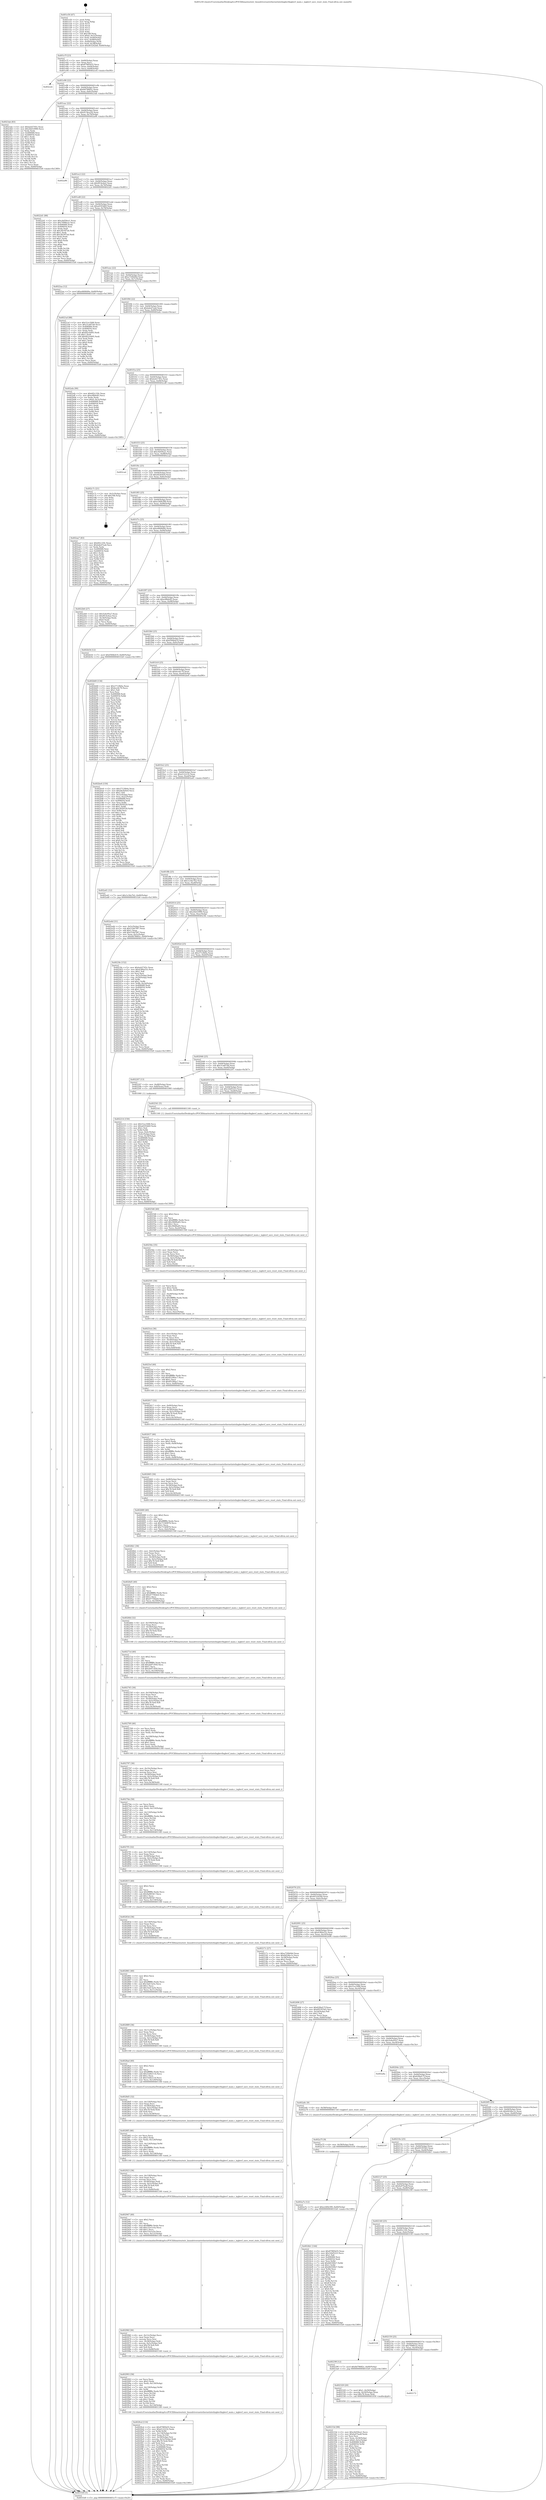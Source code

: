 digraph "0x401e50" {
  label = "0x401e50 (/mnt/c/Users/mathe/Desktop/tcc/POCII/binaries/extr_linuxdriversnetethernetintelixgbevfixgbevf_main.c_ixgbevf_save_reset_stats_Final-ollvm.out::main(0))"
  labelloc = "t"
  node[shape=record]

  Entry [label="",width=0.3,height=0.3,shape=circle,fillcolor=black,style=filled]
  "0x401e7f" [label="{
     0x401e7f [23]\l
     | [instrs]\l
     &nbsp;&nbsp;0x401e7f \<+3\>: mov -0x60(%rbp),%eax\l
     &nbsp;&nbsp;0x401e82 \<+2\>: mov %eax,%ecx\l
     &nbsp;&nbsp;0x401e84 \<+6\>: sub $0x87985b55,%ecx\l
     &nbsp;&nbsp;0x401e8a \<+3\>: mov %eax,-0x64(%rbp)\l
     &nbsp;&nbsp;0x401e8d \<+3\>: mov %ecx,-0x68(%rbp)\l
     &nbsp;&nbsp;0x401e90 \<+6\>: je 0000000000402ce4 \<main+0xe94\>\l
  }"]
  "0x402ce4" [label="{
     0x402ce4\l
  }", style=dashed]
  "0x401e96" [label="{
     0x401e96 [22]\l
     | [instrs]\l
     &nbsp;&nbsp;0x401e96 \<+5\>: jmp 0000000000401e9b \<main+0x4b\>\l
     &nbsp;&nbsp;0x401e9b \<+3\>: mov -0x64(%rbp),%eax\l
     &nbsp;&nbsp;0x401e9e \<+5\>: sub $0x8d78682c,%eax\l
     &nbsp;&nbsp;0x401ea3 \<+3\>: mov %eax,-0x6c(%rbp)\l
     &nbsp;&nbsp;0x401ea6 \<+6\>: je 00000000004023ab \<main+0x55b\>\l
  }"]
  Exit [label="",width=0.3,height=0.3,shape=circle,fillcolor=black,style=filled,peripheries=2]
  "0x4023ab" [label="{
     0x4023ab [83]\l
     | [instrs]\l
     &nbsp;&nbsp;0x4023ab \<+5\>: mov $0xbeb5745c,%eax\l
     &nbsp;&nbsp;0x4023b0 \<+5\>: mov $0x26d33990,%ecx\l
     &nbsp;&nbsp;0x4023b5 \<+2\>: xor %edx,%edx\l
     &nbsp;&nbsp;0x4023b7 \<+7\>: mov 0x406068,%esi\l
     &nbsp;&nbsp;0x4023be \<+7\>: mov 0x406054,%edi\l
     &nbsp;&nbsp;0x4023c5 \<+3\>: sub $0x1,%edx\l
     &nbsp;&nbsp;0x4023c8 \<+3\>: mov %esi,%r8d\l
     &nbsp;&nbsp;0x4023cb \<+3\>: add %edx,%r8d\l
     &nbsp;&nbsp;0x4023ce \<+4\>: imul %r8d,%esi\l
     &nbsp;&nbsp;0x4023d2 \<+3\>: and $0x1,%esi\l
     &nbsp;&nbsp;0x4023d5 \<+3\>: cmp $0x0,%esi\l
     &nbsp;&nbsp;0x4023d8 \<+4\>: sete %r9b\l
     &nbsp;&nbsp;0x4023dc \<+3\>: cmp $0xa,%edi\l
     &nbsp;&nbsp;0x4023df \<+4\>: setl %r10b\l
     &nbsp;&nbsp;0x4023e3 \<+3\>: mov %r9b,%r11b\l
     &nbsp;&nbsp;0x4023e6 \<+3\>: and %r10b,%r11b\l
     &nbsp;&nbsp;0x4023e9 \<+3\>: xor %r10b,%r9b\l
     &nbsp;&nbsp;0x4023ec \<+3\>: or %r9b,%r11b\l
     &nbsp;&nbsp;0x4023ef \<+4\>: test $0x1,%r11b\l
     &nbsp;&nbsp;0x4023f3 \<+3\>: cmovne %ecx,%eax\l
     &nbsp;&nbsp;0x4023f6 \<+3\>: mov %eax,-0x60(%rbp)\l
     &nbsp;&nbsp;0x4023f9 \<+5\>: jmp 00000000004031b9 \<main+0x1369\>\l
  }"]
  "0x401eac" [label="{
     0x401eac [22]\l
     | [instrs]\l
     &nbsp;&nbsp;0x401eac \<+5\>: jmp 0000000000401eb1 \<main+0x61\>\l
     &nbsp;&nbsp;0x401eb1 \<+3\>: mov -0x64(%rbp),%eax\l
     &nbsp;&nbsp;0x401eb4 \<+5\>: sub $0x913bca34,%eax\l
     &nbsp;&nbsp;0x401eb9 \<+3\>: mov %eax,-0x70(%rbp)\l
     &nbsp;&nbsp;0x401ebc \<+6\>: je 0000000000402a96 \<main+0xc46\>\l
  }"]
  "0x402a7e" [label="{
     0x402a7e [12]\l
     | [instrs]\l
     &nbsp;&nbsp;0x402a7e \<+7\>: movl $0xe240b399,-0x60(%rbp)\l
     &nbsp;&nbsp;0x402a85 \<+5\>: jmp 00000000004031b9 \<main+0x1369\>\l
  }"]
  "0x402a96" [label="{
     0x402a96\l
  }", style=dashed]
  "0x401ec2" [label="{
     0x401ec2 [22]\l
     | [instrs]\l
     &nbsp;&nbsp;0x401ec2 \<+5\>: jmp 0000000000401ec7 \<main+0x77\>\l
     &nbsp;&nbsp;0x401ec7 \<+3\>: mov -0x64(%rbp),%eax\l
     &nbsp;&nbsp;0x401eca \<+5\>: sub $0x9f14e4a2,%eax\l
     &nbsp;&nbsp;0x401ecf \<+3\>: mov %eax,-0x74(%rbp)\l
     &nbsp;&nbsp;0x401ed2 \<+6\>: je 00000000004022d1 \<main+0x481\>\l
  }"]
  "0x402a75" [label="{
     0x402a75 [9]\l
     | [instrs]\l
     &nbsp;&nbsp;0x402a75 \<+4\>: mov -0x58(%rbp),%rdi\l
     &nbsp;&nbsp;0x402a79 \<+5\>: call 0000000000401030 \<free@plt\>\l
     | [calls]\l
     &nbsp;&nbsp;0x401030 \{1\} (unknown)\l
  }"]
  "0x4022d1" [label="{
     0x4022d1 [88]\l
     | [instrs]\l
     &nbsp;&nbsp;0x4022d1 \<+5\>: mov $0xc6d59ea1,%eax\l
     &nbsp;&nbsp;0x4022d6 \<+5\>: mov $0x7098fcee,%ecx\l
     &nbsp;&nbsp;0x4022db \<+7\>: mov 0x406068,%edx\l
     &nbsp;&nbsp;0x4022e2 \<+7\>: mov 0x406054,%esi\l
     &nbsp;&nbsp;0x4022e9 \<+2\>: mov %edx,%edi\l
     &nbsp;&nbsp;0x4022eb \<+6\>: sub $0x3810f7ab,%edi\l
     &nbsp;&nbsp;0x4022f1 \<+3\>: sub $0x1,%edi\l
     &nbsp;&nbsp;0x4022f4 \<+6\>: add $0x3810f7ab,%edi\l
     &nbsp;&nbsp;0x4022fa \<+3\>: imul %edi,%edx\l
     &nbsp;&nbsp;0x4022fd \<+3\>: and $0x1,%edx\l
     &nbsp;&nbsp;0x402300 \<+3\>: cmp $0x0,%edx\l
     &nbsp;&nbsp;0x402303 \<+4\>: sete %r8b\l
     &nbsp;&nbsp;0x402307 \<+3\>: cmp $0xa,%esi\l
     &nbsp;&nbsp;0x40230a \<+4\>: setl %r9b\l
     &nbsp;&nbsp;0x40230e \<+3\>: mov %r8b,%r10b\l
     &nbsp;&nbsp;0x402311 \<+3\>: and %r9b,%r10b\l
     &nbsp;&nbsp;0x402314 \<+3\>: xor %r9b,%r8b\l
     &nbsp;&nbsp;0x402317 \<+3\>: or %r8b,%r10b\l
     &nbsp;&nbsp;0x40231a \<+4\>: test $0x1,%r10b\l
     &nbsp;&nbsp;0x40231e \<+3\>: cmovne %ecx,%eax\l
     &nbsp;&nbsp;0x402321 \<+3\>: mov %eax,-0x60(%rbp)\l
     &nbsp;&nbsp;0x402324 \<+5\>: jmp 00000000004031b9 \<main+0x1369\>\l
  }"]
  "0x401ed8" [label="{
     0x401ed8 [22]\l
     | [instrs]\l
     &nbsp;&nbsp;0x401ed8 \<+5\>: jmp 0000000000401edd \<main+0x8d\>\l
     &nbsp;&nbsp;0x401edd \<+3\>: mov -0x64(%rbp),%eax\l
     &nbsp;&nbsp;0x401ee0 \<+5\>: sub $0xa63f3db9,%eax\l
     &nbsp;&nbsp;0x401ee5 \<+3\>: mov %eax,-0x78(%rbp)\l
     &nbsp;&nbsp;0x401ee8 \<+6\>: je 00000000004022aa \<main+0x45a\>\l
  }"]
  "0x4029cd" [label="{
     0x4029cd [116]\l
     | [instrs]\l
     &nbsp;&nbsp;0x4029cd \<+5\>: mov $0x87985b55,%ecx\l
     &nbsp;&nbsp;0x4029d2 \<+5\>: mov $0xd122232,%edx\l
     &nbsp;&nbsp;0x4029d7 \<+3\>: xor %r9d,%r9d\l
     &nbsp;&nbsp;0x4029da \<+7\>: mov -0x134(%rbp),%r10d\l
     &nbsp;&nbsp;0x4029e1 \<+4\>: imul %eax,%r10d\l
     &nbsp;&nbsp;0x4029e5 \<+4\>: mov -0x58(%rbp),%rsi\l
     &nbsp;&nbsp;0x4029e9 \<+4\>: movslq -0x5c(%rbp),%rdi\l
     &nbsp;&nbsp;0x4029ed \<+4\>: imul $0x78,%rdi,%rdi\l
     &nbsp;&nbsp;0x4029f1 \<+3\>: add %rdi,%rsi\l
     &nbsp;&nbsp;0x4029f4 \<+4\>: mov %r10d,0x70(%rsi)\l
     &nbsp;&nbsp;0x4029f8 \<+7\>: mov 0x406068,%eax\l
     &nbsp;&nbsp;0x4029ff \<+8\>: mov 0x406054,%r10d\l
     &nbsp;&nbsp;0x402a07 \<+4\>: sub $0x1,%r9d\l
     &nbsp;&nbsp;0x402a0b \<+3\>: mov %eax,%r11d\l
     &nbsp;&nbsp;0x402a0e \<+3\>: add %r9d,%r11d\l
     &nbsp;&nbsp;0x402a11 \<+4\>: imul %r11d,%eax\l
     &nbsp;&nbsp;0x402a15 \<+3\>: and $0x1,%eax\l
     &nbsp;&nbsp;0x402a18 \<+3\>: cmp $0x0,%eax\l
     &nbsp;&nbsp;0x402a1b \<+3\>: sete %bl\l
     &nbsp;&nbsp;0x402a1e \<+4\>: cmp $0xa,%r10d\l
     &nbsp;&nbsp;0x402a22 \<+4\>: setl %r14b\l
     &nbsp;&nbsp;0x402a26 \<+3\>: mov %bl,%r15b\l
     &nbsp;&nbsp;0x402a29 \<+3\>: and %r14b,%r15b\l
     &nbsp;&nbsp;0x402a2c \<+3\>: xor %r14b,%bl\l
     &nbsp;&nbsp;0x402a2f \<+3\>: or %bl,%r15b\l
     &nbsp;&nbsp;0x402a32 \<+4\>: test $0x1,%r15b\l
     &nbsp;&nbsp;0x402a36 \<+3\>: cmovne %edx,%ecx\l
     &nbsp;&nbsp;0x402a39 \<+3\>: mov %ecx,-0x60(%rbp)\l
     &nbsp;&nbsp;0x402a3c \<+5\>: jmp 00000000004031b9 \<main+0x1369\>\l
  }"]
  "0x4022aa" [label="{
     0x4022aa [12]\l
     | [instrs]\l
     &nbsp;&nbsp;0x4022aa \<+7\>: movl $0xe660649e,-0x60(%rbp)\l
     &nbsp;&nbsp;0x4022b1 \<+5\>: jmp 00000000004031b9 \<main+0x1369\>\l
  }"]
  "0x401eee" [label="{
     0x401eee [22]\l
     | [instrs]\l
     &nbsp;&nbsp;0x401eee \<+5\>: jmp 0000000000401ef3 \<main+0xa3\>\l
     &nbsp;&nbsp;0x401ef3 \<+3\>: mov -0x64(%rbp),%eax\l
     &nbsp;&nbsp;0x401ef6 \<+5\>: sub $0xa720b04d,%eax\l
     &nbsp;&nbsp;0x401efb \<+3\>: mov %eax,-0x7c(%rbp)\l
     &nbsp;&nbsp;0x401efe \<+6\>: je 00000000004021af \<main+0x35f\>\l
  }"]
  "0x402993" [label="{
     0x402993 [58]\l
     | [instrs]\l
     &nbsp;&nbsp;0x402993 \<+2\>: xor %ecx,%ecx\l
     &nbsp;&nbsp;0x402995 \<+5\>: mov $0x2,%edx\l
     &nbsp;&nbsp;0x40299a \<+6\>: mov %edx,-0x130(%rbp)\l
     &nbsp;&nbsp;0x4029a0 \<+1\>: cltd\l
     &nbsp;&nbsp;0x4029a1 \<+7\>: mov -0x130(%rbp),%r9d\l
     &nbsp;&nbsp;0x4029a8 \<+3\>: idiv %r9d\l
     &nbsp;&nbsp;0x4029ab \<+6\>: imul $0xfffffffe,%edx,%edx\l
     &nbsp;&nbsp;0x4029b1 \<+3\>: mov %ecx,%r10d\l
     &nbsp;&nbsp;0x4029b4 \<+3\>: sub %edx,%r10d\l
     &nbsp;&nbsp;0x4029b7 \<+2\>: mov %ecx,%edx\l
     &nbsp;&nbsp;0x4029b9 \<+3\>: sub $0x1,%edx\l
     &nbsp;&nbsp;0x4029bc \<+3\>: add %edx,%r10d\l
     &nbsp;&nbsp;0x4029bf \<+3\>: sub %r10d,%ecx\l
     &nbsp;&nbsp;0x4029c2 \<+6\>: mov %ecx,-0x134(%rbp)\l
     &nbsp;&nbsp;0x4029c8 \<+5\>: call 0000000000401160 \<next_i\>\l
     | [calls]\l
     &nbsp;&nbsp;0x401160 \{1\} (/mnt/c/Users/mathe/Desktop/tcc/POCII/binaries/extr_linuxdriversnetethernetintelixgbevfixgbevf_main.c_ixgbevf_save_reset_stats_Final-ollvm.out::next_i)\l
  }"]
  "0x4021af" [label="{
     0x4021af [88]\l
     | [instrs]\l
     &nbsp;&nbsp;0x4021af \<+5\>: mov $0x51ec5f48,%eax\l
     &nbsp;&nbsp;0x4021b4 \<+5\>: mov $0x31a6f7dd,%ecx\l
     &nbsp;&nbsp;0x4021b9 \<+7\>: mov 0x406068,%edx\l
     &nbsp;&nbsp;0x4021c0 \<+7\>: mov 0x406054,%esi\l
     &nbsp;&nbsp;0x4021c7 \<+2\>: mov %edx,%edi\l
     &nbsp;&nbsp;0x4021c9 \<+6\>: sub $0xf02cb495,%edi\l
     &nbsp;&nbsp;0x4021cf \<+3\>: sub $0x1,%edi\l
     &nbsp;&nbsp;0x4021d2 \<+6\>: add $0xf02cb495,%edi\l
     &nbsp;&nbsp;0x4021d8 \<+3\>: imul %edi,%edx\l
     &nbsp;&nbsp;0x4021db \<+3\>: and $0x1,%edx\l
     &nbsp;&nbsp;0x4021de \<+3\>: cmp $0x0,%edx\l
     &nbsp;&nbsp;0x4021e1 \<+4\>: sete %r8b\l
     &nbsp;&nbsp;0x4021e5 \<+3\>: cmp $0xa,%esi\l
     &nbsp;&nbsp;0x4021e8 \<+4\>: setl %r9b\l
     &nbsp;&nbsp;0x4021ec \<+3\>: mov %r8b,%r10b\l
     &nbsp;&nbsp;0x4021ef \<+3\>: and %r9b,%r10b\l
     &nbsp;&nbsp;0x4021f2 \<+3\>: xor %r9b,%r8b\l
     &nbsp;&nbsp;0x4021f5 \<+3\>: or %r8b,%r10b\l
     &nbsp;&nbsp;0x4021f8 \<+4\>: test $0x1,%r10b\l
     &nbsp;&nbsp;0x4021fc \<+3\>: cmovne %ecx,%eax\l
     &nbsp;&nbsp;0x4021ff \<+3\>: mov %eax,-0x60(%rbp)\l
     &nbsp;&nbsp;0x402202 \<+5\>: jmp 00000000004031b9 \<main+0x1369\>\l
  }"]
  "0x401f04" [label="{
     0x401f04 [22]\l
     | [instrs]\l
     &nbsp;&nbsp;0x401f04 \<+5\>: jmp 0000000000401f09 \<main+0xb9\>\l
     &nbsp;&nbsp;0x401f09 \<+3\>: mov -0x64(%rbp),%eax\l
     &nbsp;&nbsp;0x401f0c \<+5\>: sub $0xbded7ea4,%eax\l
     &nbsp;&nbsp;0x401f11 \<+3\>: mov %eax,-0x80(%rbp)\l
     &nbsp;&nbsp;0x401f14 \<+6\>: je 0000000000402afa \<main+0xcaa\>\l
  }"]
  "0x40296f" [label="{
     0x40296f [36]\l
     | [instrs]\l
     &nbsp;&nbsp;0x40296f \<+6\>: mov -0x12c(%rbp),%ecx\l
     &nbsp;&nbsp;0x402975 \<+3\>: imul %eax,%ecx\l
     &nbsp;&nbsp;0x402978 \<+3\>: movslq %ecx,%rsi\l
     &nbsp;&nbsp;0x40297b \<+4\>: mov -0x58(%rbp),%rdi\l
     &nbsp;&nbsp;0x40297f \<+4\>: movslq -0x5c(%rbp),%r8\l
     &nbsp;&nbsp;0x402983 \<+4\>: imul $0x78,%r8,%r8\l
     &nbsp;&nbsp;0x402987 \<+3\>: add %r8,%rdi\l
     &nbsp;&nbsp;0x40298a \<+4\>: mov %rsi,0x68(%rdi)\l
     &nbsp;&nbsp;0x40298e \<+5\>: call 0000000000401160 \<next_i\>\l
     | [calls]\l
     &nbsp;&nbsp;0x401160 \{1\} (/mnt/c/Users/mathe/Desktop/tcc/POCII/binaries/extr_linuxdriversnetethernetintelixgbevfixgbevf_main.c_ixgbevf_save_reset_stats_Final-ollvm.out::next_i)\l
  }"]
  "0x402afa" [label="{
     0x402afa [90]\l
     | [instrs]\l
     &nbsp;&nbsp;0x402afa \<+5\>: mov $0x6f2c33fc,%eax\l
     &nbsp;&nbsp;0x402aff \<+5\>: mov $0xe9fbfe85,%ecx\l
     &nbsp;&nbsp;0x402b04 \<+2\>: xor %edx,%edx\l
     &nbsp;&nbsp;0x402b06 \<+7\>: movl $0x0,-0x3c(%rbp)\l
     &nbsp;&nbsp;0x402b0d \<+7\>: mov 0x406068,%esi\l
     &nbsp;&nbsp;0x402b14 \<+7\>: mov 0x406054,%edi\l
     &nbsp;&nbsp;0x402b1b \<+3\>: sub $0x1,%edx\l
     &nbsp;&nbsp;0x402b1e \<+3\>: mov %esi,%r8d\l
     &nbsp;&nbsp;0x402b21 \<+3\>: add %edx,%r8d\l
     &nbsp;&nbsp;0x402b24 \<+4\>: imul %r8d,%esi\l
     &nbsp;&nbsp;0x402b28 \<+3\>: and $0x1,%esi\l
     &nbsp;&nbsp;0x402b2b \<+3\>: cmp $0x0,%esi\l
     &nbsp;&nbsp;0x402b2e \<+4\>: sete %r9b\l
     &nbsp;&nbsp;0x402b32 \<+3\>: cmp $0xa,%edi\l
     &nbsp;&nbsp;0x402b35 \<+4\>: setl %r10b\l
     &nbsp;&nbsp;0x402b39 \<+3\>: mov %r9b,%r11b\l
     &nbsp;&nbsp;0x402b3c \<+3\>: and %r10b,%r11b\l
     &nbsp;&nbsp;0x402b3f \<+3\>: xor %r10b,%r9b\l
     &nbsp;&nbsp;0x402b42 \<+3\>: or %r9b,%r11b\l
     &nbsp;&nbsp;0x402b45 \<+4\>: test $0x1,%r11b\l
     &nbsp;&nbsp;0x402b49 \<+3\>: cmovne %ecx,%eax\l
     &nbsp;&nbsp;0x402b4c \<+3\>: mov %eax,-0x60(%rbp)\l
     &nbsp;&nbsp;0x402b4f \<+5\>: jmp 00000000004031b9 \<main+0x1369\>\l
  }"]
  "0x401f1a" [label="{
     0x401f1a [25]\l
     | [instrs]\l
     &nbsp;&nbsp;0x401f1a \<+5\>: jmp 0000000000401f1f \<main+0xcf\>\l
     &nbsp;&nbsp;0x401f1f \<+3\>: mov -0x64(%rbp),%eax\l
     &nbsp;&nbsp;0x401f22 \<+5\>: sub $0xbeb5745c,%eax\l
     &nbsp;&nbsp;0x401f27 \<+6\>: mov %eax,-0x84(%rbp)\l
     &nbsp;&nbsp;0x401f2d \<+6\>: je 0000000000402cd8 \<main+0xe88\>\l
  }"]
  "0x402947" [label="{
     0x402947 [40]\l
     | [instrs]\l
     &nbsp;&nbsp;0x402947 \<+5\>: mov $0x2,%ecx\l
     &nbsp;&nbsp;0x40294c \<+1\>: cltd\l
     &nbsp;&nbsp;0x40294d \<+2\>: idiv %ecx\l
     &nbsp;&nbsp;0x40294f \<+6\>: imul $0xfffffffe,%edx,%ecx\l
     &nbsp;&nbsp;0x402955 \<+6\>: add $0xc53e1e5a,%ecx\l
     &nbsp;&nbsp;0x40295b \<+3\>: add $0x1,%ecx\l
     &nbsp;&nbsp;0x40295e \<+6\>: sub $0xc53e1e5a,%ecx\l
     &nbsp;&nbsp;0x402964 \<+6\>: mov %ecx,-0x12c(%rbp)\l
     &nbsp;&nbsp;0x40296a \<+5\>: call 0000000000401160 \<next_i\>\l
     | [calls]\l
     &nbsp;&nbsp;0x401160 \{1\} (/mnt/c/Users/mathe/Desktop/tcc/POCII/binaries/extr_linuxdriversnetethernetintelixgbevfixgbevf_main.c_ixgbevf_save_reset_stats_Final-ollvm.out::next_i)\l
  }"]
  "0x402cd8" [label="{
     0x402cd8\l
  }", style=dashed]
  "0x401f33" [label="{
     0x401f33 [25]\l
     | [instrs]\l
     &nbsp;&nbsp;0x401f33 \<+5\>: jmp 0000000000401f38 \<main+0xe8\>\l
     &nbsp;&nbsp;0x401f38 \<+3\>: mov -0x64(%rbp),%eax\l
     &nbsp;&nbsp;0x401f3b \<+5\>: sub $0xc6d59ea1,%eax\l
     &nbsp;&nbsp;0x401f40 \<+6\>: mov %eax,-0x88(%rbp)\l
     &nbsp;&nbsp;0x401f46 \<+6\>: je 0000000000402cad \<main+0xe5d\>\l
  }"]
  "0x402923" [label="{
     0x402923 [36]\l
     | [instrs]\l
     &nbsp;&nbsp;0x402923 \<+6\>: mov -0x128(%rbp),%ecx\l
     &nbsp;&nbsp;0x402929 \<+3\>: imul %eax,%ecx\l
     &nbsp;&nbsp;0x40292c \<+3\>: movslq %ecx,%rsi\l
     &nbsp;&nbsp;0x40292f \<+4\>: mov -0x58(%rbp),%rdi\l
     &nbsp;&nbsp;0x402933 \<+4\>: movslq -0x5c(%rbp),%r8\l
     &nbsp;&nbsp;0x402937 \<+4\>: imul $0x78,%r8,%r8\l
     &nbsp;&nbsp;0x40293b \<+3\>: add %r8,%rdi\l
     &nbsp;&nbsp;0x40293e \<+4\>: mov %rsi,0x60(%rdi)\l
     &nbsp;&nbsp;0x402942 \<+5\>: call 0000000000401160 \<next_i\>\l
     | [calls]\l
     &nbsp;&nbsp;0x401160 \{1\} (/mnt/c/Users/mathe/Desktop/tcc/POCII/binaries/extr_linuxdriversnetethernetintelixgbevfixgbevf_main.c_ixgbevf_save_reset_stats_Final-ollvm.out::next_i)\l
  }"]
  "0x402cad" [label="{
     0x402cad\l
  }", style=dashed]
  "0x401f4c" [label="{
     0x401f4c [25]\l
     | [instrs]\l
     &nbsp;&nbsp;0x401f4c \<+5\>: jmp 0000000000401f51 \<main+0x101\>\l
     &nbsp;&nbsp;0x401f51 \<+3\>: mov -0x64(%rbp),%eax\l
     &nbsp;&nbsp;0x401f54 \<+5\>: sub $0xd42fe0e0,%eax\l
     &nbsp;&nbsp;0x401f59 \<+6\>: mov %eax,-0x8c(%rbp)\l
     &nbsp;&nbsp;0x401f5f \<+6\>: je 0000000000402c7c \<main+0xe2c\>\l
  }"]
  "0x4028f5" [label="{
     0x4028f5 [46]\l
     | [instrs]\l
     &nbsp;&nbsp;0x4028f5 \<+2\>: xor %ecx,%ecx\l
     &nbsp;&nbsp;0x4028f7 \<+5\>: mov $0x2,%edx\l
     &nbsp;&nbsp;0x4028fc \<+6\>: mov %edx,-0x124(%rbp)\l
     &nbsp;&nbsp;0x402902 \<+1\>: cltd\l
     &nbsp;&nbsp;0x402903 \<+7\>: mov -0x124(%rbp),%r9d\l
     &nbsp;&nbsp;0x40290a \<+3\>: idiv %r9d\l
     &nbsp;&nbsp;0x40290d \<+6\>: imul $0xfffffffe,%edx,%edx\l
     &nbsp;&nbsp;0x402913 \<+3\>: sub $0x1,%ecx\l
     &nbsp;&nbsp;0x402916 \<+2\>: sub %ecx,%edx\l
     &nbsp;&nbsp;0x402918 \<+6\>: mov %edx,-0x128(%rbp)\l
     &nbsp;&nbsp;0x40291e \<+5\>: call 0000000000401160 \<next_i\>\l
     | [calls]\l
     &nbsp;&nbsp;0x401160 \{1\} (/mnt/c/Users/mathe/Desktop/tcc/POCII/binaries/extr_linuxdriversnetethernetintelixgbevfixgbevf_main.c_ixgbevf_save_reset_stats_Final-ollvm.out::next_i)\l
  }"]
  "0x402c7c" [label="{
     0x402c7c [21]\l
     | [instrs]\l
     &nbsp;&nbsp;0x402c7c \<+3\>: mov -0x2c(%rbp),%eax\l
     &nbsp;&nbsp;0x402c7f \<+7\>: add $0x168,%rsp\l
     &nbsp;&nbsp;0x402c86 \<+1\>: pop %rbx\l
     &nbsp;&nbsp;0x402c87 \<+2\>: pop %r12\l
     &nbsp;&nbsp;0x402c89 \<+2\>: pop %r13\l
     &nbsp;&nbsp;0x402c8b \<+2\>: pop %r14\l
     &nbsp;&nbsp;0x402c8d \<+2\>: pop %r15\l
     &nbsp;&nbsp;0x402c8f \<+1\>: pop %rbp\l
     &nbsp;&nbsp;0x402c90 \<+1\>: ret\l
  }"]
  "0x401f65" [label="{
     0x401f65 [25]\l
     | [instrs]\l
     &nbsp;&nbsp;0x401f65 \<+5\>: jmp 0000000000401f6a \<main+0x11a\>\l
     &nbsp;&nbsp;0x401f6a \<+3\>: mov -0x64(%rbp),%eax\l
     &nbsp;&nbsp;0x401f6d \<+5\>: sub $0xe240b399,%eax\l
     &nbsp;&nbsp;0x401f72 \<+6\>: mov %eax,-0x90(%rbp)\l
     &nbsp;&nbsp;0x401f78 \<+6\>: je 0000000000402aa7 \<main+0xc57\>\l
  }"]
  "0x4028d5" [label="{
     0x4028d5 [32]\l
     | [instrs]\l
     &nbsp;&nbsp;0x4028d5 \<+6\>: mov -0x120(%rbp),%ecx\l
     &nbsp;&nbsp;0x4028db \<+3\>: imul %eax,%ecx\l
     &nbsp;&nbsp;0x4028de \<+4\>: mov -0x58(%rbp),%rsi\l
     &nbsp;&nbsp;0x4028e2 \<+4\>: movslq -0x5c(%rbp),%rdi\l
     &nbsp;&nbsp;0x4028e6 \<+4\>: imul $0x78,%rdi,%rdi\l
     &nbsp;&nbsp;0x4028ea \<+3\>: add %rdi,%rsi\l
     &nbsp;&nbsp;0x4028ed \<+3\>: mov %ecx,0x58(%rsi)\l
     &nbsp;&nbsp;0x4028f0 \<+5\>: call 0000000000401160 \<next_i\>\l
     | [calls]\l
     &nbsp;&nbsp;0x401160 \{1\} (/mnt/c/Users/mathe/Desktop/tcc/POCII/binaries/extr_linuxdriversnetethernetintelixgbevfixgbevf_main.c_ixgbevf_save_reset_stats_Final-ollvm.out::next_i)\l
  }"]
  "0x402aa7" [label="{
     0x402aa7 [83]\l
     | [instrs]\l
     &nbsp;&nbsp;0x402aa7 \<+5\>: mov $0x6f2c33fc,%eax\l
     &nbsp;&nbsp;0x402aac \<+5\>: mov $0xbded7ea4,%ecx\l
     &nbsp;&nbsp;0x402ab1 \<+2\>: xor %edx,%edx\l
     &nbsp;&nbsp;0x402ab3 \<+7\>: mov 0x406068,%esi\l
     &nbsp;&nbsp;0x402aba \<+7\>: mov 0x406054,%edi\l
     &nbsp;&nbsp;0x402ac1 \<+3\>: sub $0x1,%edx\l
     &nbsp;&nbsp;0x402ac4 \<+3\>: mov %esi,%r8d\l
     &nbsp;&nbsp;0x402ac7 \<+3\>: add %edx,%r8d\l
     &nbsp;&nbsp;0x402aca \<+4\>: imul %r8d,%esi\l
     &nbsp;&nbsp;0x402ace \<+3\>: and $0x1,%esi\l
     &nbsp;&nbsp;0x402ad1 \<+3\>: cmp $0x0,%esi\l
     &nbsp;&nbsp;0x402ad4 \<+4\>: sete %r9b\l
     &nbsp;&nbsp;0x402ad8 \<+3\>: cmp $0xa,%edi\l
     &nbsp;&nbsp;0x402adb \<+4\>: setl %r10b\l
     &nbsp;&nbsp;0x402adf \<+3\>: mov %r9b,%r11b\l
     &nbsp;&nbsp;0x402ae2 \<+3\>: and %r10b,%r11b\l
     &nbsp;&nbsp;0x402ae5 \<+3\>: xor %r10b,%r9b\l
     &nbsp;&nbsp;0x402ae8 \<+3\>: or %r9b,%r11b\l
     &nbsp;&nbsp;0x402aeb \<+4\>: test $0x1,%r11b\l
     &nbsp;&nbsp;0x402aef \<+3\>: cmovne %ecx,%eax\l
     &nbsp;&nbsp;0x402af2 \<+3\>: mov %eax,-0x60(%rbp)\l
     &nbsp;&nbsp;0x402af5 \<+5\>: jmp 00000000004031b9 \<main+0x1369\>\l
  }"]
  "0x401f7e" [label="{
     0x401f7e [25]\l
     | [instrs]\l
     &nbsp;&nbsp;0x401f7e \<+5\>: jmp 0000000000401f83 \<main+0x133\>\l
     &nbsp;&nbsp;0x401f83 \<+3\>: mov -0x64(%rbp),%eax\l
     &nbsp;&nbsp;0x401f86 \<+5\>: sub $0xe660649e,%eax\l
     &nbsp;&nbsp;0x401f8b \<+6\>: mov %eax,-0x94(%rbp)\l
     &nbsp;&nbsp;0x401f91 \<+6\>: je 00000000004022b6 \<main+0x466\>\l
  }"]
  "0x4028ad" [label="{
     0x4028ad [40]\l
     | [instrs]\l
     &nbsp;&nbsp;0x4028ad \<+5\>: mov $0x2,%ecx\l
     &nbsp;&nbsp;0x4028b2 \<+1\>: cltd\l
     &nbsp;&nbsp;0x4028b3 \<+2\>: idiv %ecx\l
     &nbsp;&nbsp;0x4028b5 \<+6\>: imul $0xfffffffe,%edx,%ecx\l
     &nbsp;&nbsp;0x4028bb \<+6\>: add $0x53d42114,%ecx\l
     &nbsp;&nbsp;0x4028c1 \<+3\>: add $0x1,%ecx\l
     &nbsp;&nbsp;0x4028c4 \<+6\>: sub $0x53d42114,%ecx\l
     &nbsp;&nbsp;0x4028ca \<+6\>: mov %ecx,-0x120(%rbp)\l
     &nbsp;&nbsp;0x4028d0 \<+5\>: call 0000000000401160 \<next_i\>\l
     | [calls]\l
     &nbsp;&nbsp;0x401160 \{1\} (/mnt/c/Users/mathe/Desktop/tcc/POCII/binaries/extr_linuxdriversnetethernetintelixgbevfixgbevf_main.c_ixgbevf_save_reset_stats_Final-ollvm.out::next_i)\l
  }"]
  "0x4022b6" [label="{
     0x4022b6 [27]\l
     | [instrs]\l
     &nbsp;&nbsp;0x4022b6 \<+5\>: mov $0x5e4e95a7,%eax\l
     &nbsp;&nbsp;0x4022bb \<+5\>: mov $0x9f14e4a2,%ecx\l
     &nbsp;&nbsp;0x4022c0 \<+3\>: mov -0x34(%rbp),%edx\l
     &nbsp;&nbsp;0x4022c3 \<+3\>: cmp $0x0,%edx\l
     &nbsp;&nbsp;0x4022c6 \<+3\>: cmove %ecx,%eax\l
     &nbsp;&nbsp;0x4022c9 \<+3\>: mov %eax,-0x60(%rbp)\l
     &nbsp;&nbsp;0x4022cc \<+5\>: jmp 00000000004031b9 \<main+0x1369\>\l
  }"]
  "0x401f97" [label="{
     0x401f97 [25]\l
     | [instrs]\l
     &nbsp;&nbsp;0x401f97 \<+5\>: jmp 0000000000401f9c \<main+0x14c\>\l
     &nbsp;&nbsp;0x401f9c \<+3\>: mov -0x64(%rbp),%eax\l
     &nbsp;&nbsp;0x401f9f \<+5\>: sub $0xe9fbfe85,%eax\l
     &nbsp;&nbsp;0x401fa4 \<+6\>: mov %eax,-0x98(%rbp)\l
     &nbsp;&nbsp;0x401faa \<+6\>: je 0000000000402b54 \<main+0xd04\>\l
  }"]
  "0x402889" [label="{
     0x402889 [36]\l
     | [instrs]\l
     &nbsp;&nbsp;0x402889 \<+6\>: mov -0x11c(%rbp),%ecx\l
     &nbsp;&nbsp;0x40288f \<+3\>: imul %eax,%ecx\l
     &nbsp;&nbsp;0x402892 \<+3\>: movslq %ecx,%rsi\l
     &nbsp;&nbsp;0x402895 \<+4\>: mov -0x58(%rbp),%rdi\l
     &nbsp;&nbsp;0x402899 \<+4\>: movslq -0x5c(%rbp),%r8\l
     &nbsp;&nbsp;0x40289d \<+4\>: imul $0x78,%r8,%r8\l
     &nbsp;&nbsp;0x4028a1 \<+3\>: add %r8,%rdi\l
     &nbsp;&nbsp;0x4028a4 \<+4\>: mov %rsi,0x50(%rdi)\l
     &nbsp;&nbsp;0x4028a8 \<+5\>: call 0000000000401160 \<next_i\>\l
     | [calls]\l
     &nbsp;&nbsp;0x401160 \{1\} (/mnt/c/Users/mathe/Desktop/tcc/POCII/binaries/extr_linuxdriversnetethernetintelixgbevfixgbevf_main.c_ixgbevf_save_reset_stats_Final-ollvm.out::next_i)\l
  }"]
  "0x402b54" [label="{
     0x402b54 [12]\l
     | [instrs]\l
     &nbsp;&nbsp;0x402b54 \<+7\>: movl $0xf584b419,-0x60(%rbp)\l
     &nbsp;&nbsp;0x402b5b \<+5\>: jmp 00000000004031b9 \<main+0x1369\>\l
  }"]
  "0x401fb0" [label="{
     0x401fb0 [25]\l
     | [instrs]\l
     &nbsp;&nbsp;0x401fb0 \<+5\>: jmp 0000000000401fb5 \<main+0x165\>\l
     &nbsp;&nbsp;0x401fb5 \<+3\>: mov -0x64(%rbp),%eax\l
     &nbsp;&nbsp;0x401fb8 \<+5\>: sub $0xf584b419,%eax\l
     &nbsp;&nbsp;0x401fbd \<+6\>: mov %eax,-0x9c(%rbp)\l
     &nbsp;&nbsp;0x401fc3 \<+6\>: je 0000000000402b60 \<main+0xd10\>\l
  }"]
  "0x402861" [label="{
     0x402861 [40]\l
     | [instrs]\l
     &nbsp;&nbsp;0x402861 \<+5\>: mov $0x2,%ecx\l
     &nbsp;&nbsp;0x402866 \<+1\>: cltd\l
     &nbsp;&nbsp;0x402867 \<+2\>: idiv %ecx\l
     &nbsp;&nbsp;0x402869 \<+6\>: imul $0xfffffffe,%edx,%ecx\l
     &nbsp;&nbsp;0x40286f \<+6\>: sub $0x1bd13a5e,%ecx\l
     &nbsp;&nbsp;0x402875 \<+3\>: add $0x1,%ecx\l
     &nbsp;&nbsp;0x402878 \<+6\>: add $0x1bd13a5e,%ecx\l
     &nbsp;&nbsp;0x40287e \<+6\>: mov %ecx,-0x11c(%rbp)\l
     &nbsp;&nbsp;0x402884 \<+5\>: call 0000000000401160 \<next_i\>\l
     | [calls]\l
     &nbsp;&nbsp;0x401160 \{1\} (/mnt/c/Users/mathe/Desktop/tcc/POCII/binaries/extr_linuxdriversnetethernetintelixgbevfixgbevf_main.c_ixgbevf_save_reset_stats_Final-ollvm.out::next_i)\l
  }"]
  "0x402b60" [label="{
     0x402b60 [134]\l
     | [instrs]\l
     &nbsp;&nbsp;0x402b60 \<+5\>: mov $0x2712fb0a,%eax\l
     &nbsp;&nbsp;0x402b65 \<+5\>: mov $0xbce4c79,%ecx\l
     &nbsp;&nbsp;0x402b6a \<+2\>: mov $0x1,%dl\l
     &nbsp;&nbsp;0x402b6c \<+2\>: xor %esi,%esi\l
     &nbsp;&nbsp;0x402b6e \<+7\>: mov 0x406068,%edi\l
     &nbsp;&nbsp;0x402b75 \<+8\>: mov 0x406054,%r8d\l
     &nbsp;&nbsp;0x402b7d \<+3\>: sub $0x1,%esi\l
     &nbsp;&nbsp;0x402b80 \<+3\>: mov %edi,%r9d\l
     &nbsp;&nbsp;0x402b83 \<+3\>: add %esi,%r9d\l
     &nbsp;&nbsp;0x402b86 \<+4\>: imul %r9d,%edi\l
     &nbsp;&nbsp;0x402b8a \<+3\>: and $0x1,%edi\l
     &nbsp;&nbsp;0x402b8d \<+3\>: cmp $0x0,%edi\l
     &nbsp;&nbsp;0x402b90 \<+4\>: sete %r10b\l
     &nbsp;&nbsp;0x402b94 \<+4\>: cmp $0xa,%r8d\l
     &nbsp;&nbsp;0x402b98 \<+4\>: setl %r11b\l
     &nbsp;&nbsp;0x402b9c \<+3\>: mov %r10b,%bl\l
     &nbsp;&nbsp;0x402b9f \<+3\>: xor $0xff,%bl\l
     &nbsp;&nbsp;0x402ba2 \<+3\>: mov %r11b,%r14b\l
     &nbsp;&nbsp;0x402ba5 \<+4\>: xor $0xff,%r14b\l
     &nbsp;&nbsp;0x402ba9 \<+3\>: xor $0x0,%dl\l
     &nbsp;&nbsp;0x402bac \<+3\>: mov %bl,%r15b\l
     &nbsp;&nbsp;0x402baf \<+4\>: and $0x0,%r15b\l
     &nbsp;&nbsp;0x402bb3 \<+3\>: and %dl,%r10b\l
     &nbsp;&nbsp;0x402bb6 \<+3\>: mov %r14b,%r12b\l
     &nbsp;&nbsp;0x402bb9 \<+4\>: and $0x0,%r12b\l
     &nbsp;&nbsp;0x402bbd \<+3\>: and %dl,%r11b\l
     &nbsp;&nbsp;0x402bc0 \<+3\>: or %r10b,%r15b\l
     &nbsp;&nbsp;0x402bc3 \<+3\>: or %r11b,%r12b\l
     &nbsp;&nbsp;0x402bc6 \<+3\>: xor %r12b,%r15b\l
     &nbsp;&nbsp;0x402bc9 \<+3\>: or %r14b,%bl\l
     &nbsp;&nbsp;0x402bcc \<+3\>: xor $0xff,%bl\l
     &nbsp;&nbsp;0x402bcf \<+3\>: or $0x0,%dl\l
     &nbsp;&nbsp;0x402bd2 \<+2\>: and %dl,%bl\l
     &nbsp;&nbsp;0x402bd4 \<+3\>: or %bl,%r15b\l
     &nbsp;&nbsp;0x402bd7 \<+4\>: test $0x1,%r15b\l
     &nbsp;&nbsp;0x402bdb \<+3\>: cmovne %ecx,%eax\l
     &nbsp;&nbsp;0x402bde \<+3\>: mov %eax,-0x60(%rbp)\l
     &nbsp;&nbsp;0x402be1 \<+5\>: jmp 00000000004031b9 \<main+0x1369\>\l
  }"]
  "0x401fc9" [label="{
     0x401fc9 [25]\l
     | [instrs]\l
     &nbsp;&nbsp;0x401fc9 \<+5\>: jmp 0000000000401fce \<main+0x17e\>\l
     &nbsp;&nbsp;0x401fce \<+3\>: mov -0x64(%rbp),%eax\l
     &nbsp;&nbsp;0x401fd1 \<+5\>: sub $0xbce4c79,%eax\l
     &nbsp;&nbsp;0x401fd6 \<+6\>: mov %eax,-0xa0(%rbp)\l
     &nbsp;&nbsp;0x401fdc \<+6\>: je 0000000000402be6 \<main+0xd96\>\l
  }"]
  "0x40283d" [label="{
     0x40283d [36]\l
     | [instrs]\l
     &nbsp;&nbsp;0x40283d \<+6\>: mov -0x118(%rbp),%ecx\l
     &nbsp;&nbsp;0x402843 \<+3\>: imul %eax,%ecx\l
     &nbsp;&nbsp;0x402846 \<+3\>: movslq %ecx,%rsi\l
     &nbsp;&nbsp;0x402849 \<+4\>: mov -0x58(%rbp),%rdi\l
     &nbsp;&nbsp;0x40284d \<+4\>: movslq -0x5c(%rbp),%r8\l
     &nbsp;&nbsp;0x402851 \<+4\>: imul $0x78,%r8,%r8\l
     &nbsp;&nbsp;0x402855 \<+3\>: add %r8,%rdi\l
     &nbsp;&nbsp;0x402858 \<+4\>: mov %rsi,0x48(%rdi)\l
     &nbsp;&nbsp;0x40285c \<+5\>: call 0000000000401160 \<next_i\>\l
     | [calls]\l
     &nbsp;&nbsp;0x401160 \{1\} (/mnt/c/Users/mathe/Desktop/tcc/POCII/binaries/extr_linuxdriversnetethernetintelixgbevfixgbevf_main.c_ixgbevf_save_reset_stats_Final-ollvm.out::next_i)\l
  }"]
  "0x402be6" [label="{
     0x402be6 [150]\l
     | [instrs]\l
     &nbsp;&nbsp;0x402be6 \<+5\>: mov $0x2712fb0a,%eax\l
     &nbsp;&nbsp;0x402beb \<+5\>: mov $0xd42fe0e0,%ecx\l
     &nbsp;&nbsp;0x402bf0 \<+2\>: mov $0x1,%dl\l
     &nbsp;&nbsp;0x402bf2 \<+3\>: mov -0x3c(%rbp),%esi\l
     &nbsp;&nbsp;0x402bf5 \<+3\>: mov %esi,-0x2c(%rbp)\l
     &nbsp;&nbsp;0x402bf8 \<+7\>: mov 0x406068,%esi\l
     &nbsp;&nbsp;0x402bff \<+7\>: mov 0x406054,%edi\l
     &nbsp;&nbsp;0x402c06 \<+3\>: mov %esi,%r8d\l
     &nbsp;&nbsp;0x402c09 \<+7\>: add $0x3050529,%r8d\l
     &nbsp;&nbsp;0x402c10 \<+4\>: sub $0x1,%r8d\l
     &nbsp;&nbsp;0x402c14 \<+7\>: sub $0x3050529,%r8d\l
     &nbsp;&nbsp;0x402c1b \<+4\>: imul %r8d,%esi\l
     &nbsp;&nbsp;0x402c1f \<+3\>: and $0x1,%esi\l
     &nbsp;&nbsp;0x402c22 \<+3\>: cmp $0x0,%esi\l
     &nbsp;&nbsp;0x402c25 \<+4\>: sete %r9b\l
     &nbsp;&nbsp;0x402c29 \<+3\>: cmp $0xa,%edi\l
     &nbsp;&nbsp;0x402c2c \<+4\>: setl %r10b\l
     &nbsp;&nbsp;0x402c30 \<+3\>: mov %r9b,%r11b\l
     &nbsp;&nbsp;0x402c33 \<+4\>: xor $0xff,%r11b\l
     &nbsp;&nbsp;0x402c37 \<+3\>: mov %r10b,%bl\l
     &nbsp;&nbsp;0x402c3a \<+3\>: xor $0xff,%bl\l
     &nbsp;&nbsp;0x402c3d \<+3\>: xor $0x0,%dl\l
     &nbsp;&nbsp;0x402c40 \<+3\>: mov %r11b,%r14b\l
     &nbsp;&nbsp;0x402c43 \<+4\>: and $0x0,%r14b\l
     &nbsp;&nbsp;0x402c47 \<+3\>: and %dl,%r9b\l
     &nbsp;&nbsp;0x402c4a \<+3\>: mov %bl,%r15b\l
     &nbsp;&nbsp;0x402c4d \<+4\>: and $0x0,%r15b\l
     &nbsp;&nbsp;0x402c51 \<+3\>: and %dl,%r10b\l
     &nbsp;&nbsp;0x402c54 \<+3\>: or %r9b,%r14b\l
     &nbsp;&nbsp;0x402c57 \<+3\>: or %r10b,%r15b\l
     &nbsp;&nbsp;0x402c5a \<+3\>: xor %r15b,%r14b\l
     &nbsp;&nbsp;0x402c5d \<+3\>: or %bl,%r11b\l
     &nbsp;&nbsp;0x402c60 \<+4\>: xor $0xff,%r11b\l
     &nbsp;&nbsp;0x402c64 \<+3\>: or $0x0,%dl\l
     &nbsp;&nbsp;0x402c67 \<+3\>: and %dl,%r11b\l
     &nbsp;&nbsp;0x402c6a \<+3\>: or %r11b,%r14b\l
     &nbsp;&nbsp;0x402c6d \<+4\>: test $0x1,%r14b\l
     &nbsp;&nbsp;0x402c71 \<+3\>: cmovne %ecx,%eax\l
     &nbsp;&nbsp;0x402c74 \<+3\>: mov %eax,-0x60(%rbp)\l
     &nbsp;&nbsp;0x402c77 \<+5\>: jmp 00000000004031b9 \<main+0x1369\>\l
  }"]
  "0x401fe2" [label="{
     0x401fe2 [25]\l
     | [instrs]\l
     &nbsp;&nbsp;0x401fe2 \<+5\>: jmp 0000000000401fe7 \<main+0x197\>\l
     &nbsp;&nbsp;0x401fe7 \<+3\>: mov -0x64(%rbp),%eax\l
     &nbsp;&nbsp;0x401fea \<+5\>: sub $0xd122232,%eax\l
     &nbsp;&nbsp;0x401fef \<+6\>: mov %eax,-0xa4(%rbp)\l
     &nbsp;&nbsp;0x401ff5 \<+6\>: je 0000000000402a41 \<main+0xbf1\>\l
  }"]
  "0x402815" [label="{
     0x402815 [40]\l
     | [instrs]\l
     &nbsp;&nbsp;0x402815 \<+5\>: mov $0x2,%ecx\l
     &nbsp;&nbsp;0x40281a \<+1\>: cltd\l
     &nbsp;&nbsp;0x40281b \<+2\>: idiv %ecx\l
     &nbsp;&nbsp;0x40281d \<+6\>: imul $0xfffffffe,%edx,%ecx\l
     &nbsp;&nbsp;0x402823 \<+6\>: sub $0x9af403b7,%ecx\l
     &nbsp;&nbsp;0x402829 \<+3\>: add $0x1,%ecx\l
     &nbsp;&nbsp;0x40282c \<+6\>: add $0x9af403b7,%ecx\l
     &nbsp;&nbsp;0x402832 \<+6\>: mov %ecx,-0x118(%rbp)\l
     &nbsp;&nbsp;0x402838 \<+5\>: call 0000000000401160 \<next_i\>\l
     | [calls]\l
     &nbsp;&nbsp;0x401160 \{1\} (/mnt/c/Users/mathe/Desktop/tcc/POCII/binaries/extr_linuxdriversnetethernetintelixgbevfixgbevf_main.c_ixgbevf_save_reset_stats_Final-ollvm.out::next_i)\l
  }"]
  "0x402a41" [label="{
     0x402a41 [12]\l
     | [instrs]\l
     &nbsp;&nbsp;0x402a41 \<+7\>: movl $0x1e34a7b2,-0x60(%rbp)\l
     &nbsp;&nbsp;0x402a48 \<+5\>: jmp 00000000004031b9 \<main+0x1369\>\l
  }"]
  "0x401ffb" [label="{
     0x401ffb [25]\l
     | [instrs]\l
     &nbsp;&nbsp;0x401ffb \<+5\>: jmp 0000000000402000 \<main+0x1b0\>\l
     &nbsp;&nbsp;0x402000 \<+3\>: mov -0x64(%rbp),%eax\l
     &nbsp;&nbsp;0x402003 \<+5\>: sub $0x1e34a7b2,%eax\l
     &nbsp;&nbsp;0x402008 \<+6\>: mov %eax,-0xa8(%rbp)\l
     &nbsp;&nbsp;0x40200e \<+6\>: je 0000000000402a4d \<main+0xbfd\>\l
  }"]
  "0x4027f5" [label="{
     0x4027f5 [32]\l
     | [instrs]\l
     &nbsp;&nbsp;0x4027f5 \<+6\>: mov -0x114(%rbp),%ecx\l
     &nbsp;&nbsp;0x4027fb \<+3\>: imul %eax,%ecx\l
     &nbsp;&nbsp;0x4027fe \<+4\>: mov -0x58(%rbp),%rsi\l
     &nbsp;&nbsp;0x402802 \<+4\>: movslq -0x5c(%rbp),%rdi\l
     &nbsp;&nbsp;0x402806 \<+4\>: imul $0x78,%rdi,%rdi\l
     &nbsp;&nbsp;0x40280a \<+3\>: add %rdi,%rsi\l
     &nbsp;&nbsp;0x40280d \<+3\>: mov %ecx,0x40(%rsi)\l
     &nbsp;&nbsp;0x402810 \<+5\>: call 0000000000401160 \<next_i\>\l
     | [calls]\l
     &nbsp;&nbsp;0x401160 \{1\} (/mnt/c/Users/mathe/Desktop/tcc/POCII/binaries/extr_linuxdriversnetethernetintelixgbevfixgbevf_main.c_ixgbevf_save_reset_stats_Final-ollvm.out::next_i)\l
  }"]
  "0x402a4d" [label="{
     0x402a4d [31]\l
     | [instrs]\l
     &nbsp;&nbsp;0x402a4d \<+3\>: mov -0x5c(%rbp),%eax\l
     &nbsp;&nbsp;0x402a50 \<+5\>: sub $0x518d7f67,%eax\l
     &nbsp;&nbsp;0x402a55 \<+3\>: add $0x1,%eax\l
     &nbsp;&nbsp;0x402a58 \<+5\>: add $0x518d7f67,%eax\l
     &nbsp;&nbsp;0x402a5d \<+3\>: mov %eax,-0x5c(%rbp)\l
     &nbsp;&nbsp;0x402a60 \<+7\>: movl $0x8d78682c,-0x60(%rbp)\l
     &nbsp;&nbsp;0x402a67 \<+5\>: jmp 00000000004031b9 \<main+0x1369\>\l
  }"]
  "0x402014" [label="{
     0x402014 [25]\l
     | [instrs]\l
     &nbsp;&nbsp;0x402014 \<+5\>: jmp 0000000000402019 \<main+0x1c9\>\l
     &nbsp;&nbsp;0x402019 \<+3\>: mov -0x64(%rbp),%eax\l
     &nbsp;&nbsp;0x40201c \<+5\>: sub $0x26d33990,%eax\l
     &nbsp;&nbsp;0x402021 \<+6\>: mov %eax,-0xac(%rbp)\l
     &nbsp;&nbsp;0x402027 \<+6\>: je 00000000004023fe \<main+0x5ae\>\l
  }"]
  "0x4027bb" [label="{
     0x4027bb [58]\l
     | [instrs]\l
     &nbsp;&nbsp;0x4027bb \<+2\>: xor %ecx,%ecx\l
     &nbsp;&nbsp;0x4027bd \<+5\>: mov $0x2,%edx\l
     &nbsp;&nbsp;0x4027c2 \<+6\>: mov %edx,-0x110(%rbp)\l
     &nbsp;&nbsp;0x4027c8 \<+1\>: cltd\l
     &nbsp;&nbsp;0x4027c9 \<+7\>: mov -0x110(%rbp),%r9d\l
     &nbsp;&nbsp;0x4027d0 \<+3\>: idiv %r9d\l
     &nbsp;&nbsp;0x4027d3 \<+6\>: imul $0xfffffffe,%edx,%edx\l
     &nbsp;&nbsp;0x4027d9 \<+3\>: mov %ecx,%r10d\l
     &nbsp;&nbsp;0x4027dc \<+3\>: sub %edx,%r10d\l
     &nbsp;&nbsp;0x4027df \<+2\>: mov %ecx,%edx\l
     &nbsp;&nbsp;0x4027e1 \<+3\>: sub $0x1,%edx\l
     &nbsp;&nbsp;0x4027e4 \<+3\>: add %edx,%r10d\l
     &nbsp;&nbsp;0x4027e7 \<+3\>: sub %r10d,%ecx\l
     &nbsp;&nbsp;0x4027ea \<+6\>: mov %ecx,-0x114(%rbp)\l
     &nbsp;&nbsp;0x4027f0 \<+5\>: call 0000000000401160 \<next_i\>\l
     | [calls]\l
     &nbsp;&nbsp;0x401160 \{1\} (/mnt/c/Users/mathe/Desktop/tcc/POCII/binaries/extr_linuxdriversnetethernetintelixgbevfixgbevf_main.c_ixgbevf_save_reset_stats_Final-ollvm.out::next_i)\l
  }"]
  "0x4023fe" [label="{
     0x4023fe [152]\l
     | [instrs]\l
     &nbsp;&nbsp;0x4023fe \<+5\>: mov $0xbeb5745c,%eax\l
     &nbsp;&nbsp;0x402403 \<+5\>: mov $0x4380a53c,%ecx\l
     &nbsp;&nbsp;0x402408 \<+2\>: mov $0x1,%dl\l
     &nbsp;&nbsp;0x40240a \<+2\>: xor %esi,%esi\l
     &nbsp;&nbsp;0x40240c \<+3\>: mov -0x5c(%rbp),%edi\l
     &nbsp;&nbsp;0x40240f \<+3\>: cmp -0x50(%rbp),%edi\l
     &nbsp;&nbsp;0x402412 \<+4\>: setl %r8b\l
     &nbsp;&nbsp;0x402416 \<+4\>: and $0x1,%r8b\l
     &nbsp;&nbsp;0x40241a \<+4\>: mov %r8b,-0x2d(%rbp)\l
     &nbsp;&nbsp;0x40241e \<+7\>: mov 0x406068,%edi\l
     &nbsp;&nbsp;0x402425 \<+8\>: mov 0x406054,%r9d\l
     &nbsp;&nbsp;0x40242d \<+3\>: sub $0x1,%esi\l
     &nbsp;&nbsp;0x402430 \<+3\>: mov %edi,%r10d\l
     &nbsp;&nbsp;0x402433 \<+3\>: add %esi,%r10d\l
     &nbsp;&nbsp;0x402436 \<+4\>: imul %r10d,%edi\l
     &nbsp;&nbsp;0x40243a \<+3\>: and $0x1,%edi\l
     &nbsp;&nbsp;0x40243d \<+3\>: cmp $0x0,%edi\l
     &nbsp;&nbsp;0x402440 \<+4\>: sete %r8b\l
     &nbsp;&nbsp;0x402444 \<+4\>: cmp $0xa,%r9d\l
     &nbsp;&nbsp;0x402448 \<+4\>: setl %r11b\l
     &nbsp;&nbsp;0x40244c \<+3\>: mov %r8b,%bl\l
     &nbsp;&nbsp;0x40244f \<+3\>: xor $0xff,%bl\l
     &nbsp;&nbsp;0x402452 \<+3\>: mov %r11b,%r14b\l
     &nbsp;&nbsp;0x402455 \<+4\>: xor $0xff,%r14b\l
     &nbsp;&nbsp;0x402459 \<+3\>: xor $0x0,%dl\l
     &nbsp;&nbsp;0x40245c \<+3\>: mov %bl,%r15b\l
     &nbsp;&nbsp;0x40245f \<+4\>: and $0x0,%r15b\l
     &nbsp;&nbsp;0x402463 \<+3\>: and %dl,%r8b\l
     &nbsp;&nbsp;0x402466 \<+3\>: mov %r14b,%r12b\l
     &nbsp;&nbsp;0x402469 \<+4\>: and $0x0,%r12b\l
     &nbsp;&nbsp;0x40246d \<+3\>: and %dl,%r11b\l
     &nbsp;&nbsp;0x402470 \<+3\>: or %r8b,%r15b\l
     &nbsp;&nbsp;0x402473 \<+3\>: or %r11b,%r12b\l
     &nbsp;&nbsp;0x402476 \<+3\>: xor %r12b,%r15b\l
     &nbsp;&nbsp;0x402479 \<+3\>: or %r14b,%bl\l
     &nbsp;&nbsp;0x40247c \<+3\>: xor $0xff,%bl\l
     &nbsp;&nbsp;0x40247f \<+3\>: or $0x0,%dl\l
     &nbsp;&nbsp;0x402482 \<+2\>: and %dl,%bl\l
     &nbsp;&nbsp;0x402484 \<+3\>: or %bl,%r15b\l
     &nbsp;&nbsp;0x402487 \<+4\>: test $0x1,%r15b\l
     &nbsp;&nbsp;0x40248b \<+3\>: cmovne %ecx,%eax\l
     &nbsp;&nbsp;0x40248e \<+3\>: mov %eax,-0x60(%rbp)\l
     &nbsp;&nbsp;0x402491 \<+5\>: jmp 00000000004031b9 \<main+0x1369\>\l
  }"]
  "0x40202d" [label="{
     0x40202d [25]\l
     | [instrs]\l
     &nbsp;&nbsp;0x40202d \<+5\>: jmp 0000000000402032 \<main+0x1e2\>\l
     &nbsp;&nbsp;0x402032 \<+3\>: mov -0x64(%rbp),%eax\l
     &nbsp;&nbsp;0x402035 \<+5\>: sub $0x2712fb0a,%eax\l
     &nbsp;&nbsp;0x40203a \<+6\>: mov %eax,-0xb0(%rbp)\l
     &nbsp;&nbsp;0x402040 \<+6\>: je 00000000004031b2 \<main+0x1362\>\l
  }"]
  "0x402797" [label="{
     0x402797 [36]\l
     | [instrs]\l
     &nbsp;&nbsp;0x402797 \<+6\>: mov -0x10c(%rbp),%ecx\l
     &nbsp;&nbsp;0x40279d \<+3\>: imul %eax,%ecx\l
     &nbsp;&nbsp;0x4027a0 \<+3\>: movslq %ecx,%rsi\l
     &nbsp;&nbsp;0x4027a3 \<+4\>: mov -0x58(%rbp),%rdi\l
     &nbsp;&nbsp;0x4027a7 \<+4\>: movslq -0x5c(%rbp),%r8\l
     &nbsp;&nbsp;0x4027ab \<+4\>: imul $0x78,%r8,%r8\l
     &nbsp;&nbsp;0x4027af \<+3\>: add %r8,%rdi\l
     &nbsp;&nbsp;0x4027b2 \<+4\>: mov %rsi,0x38(%rdi)\l
     &nbsp;&nbsp;0x4027b6 \<+5\>: call 0000000000401160 \<next_i\>\l
     | [calls]\l
     &nbsp;&nbsp;0x401160 \{1\} (/mnt/c/Users/mathe/Desktop/tcc/POCII/binaries/extr_linuxdriversnetethernetintelixgbevfixgbevf_main.c_ixgbevf_save_reset_stats_Final-ollvm.out::next_i)\l
  }"]
  "0x4031b2" [label="{
     0x4031b2\l
  }", style=dashed]
  "0x402046" [label="{
     0x402046 [25]\l
     | [instrs]\l
     &nbsp;&nbsp;0x402046 \<+5\>: jmp 000000000040204b \<main+0x1fb\>\l
     &nbsp;&nbsp;0x40204b \<+3\>: mov -0x64(%rbp),%eax\l
     &nbsp;&nbsp;0x40204e \<+5\>: sub $0x31a6f7dd,%eax\l
     &nbsp;&nbsp;0x402053 \<+6\>: mov %eax,-0xb4(%rbp)\l
     &nbsp;&nbsp;0x402059 \<+6\>: je 0000000000402207 \<main+0x3b7\>\l
  }"]
  "0x402769" [label="{
     0x402769 [46]\l
     | [instrs]\l
     &nbsp;&nbsp;0x402769 \<+2\>: xor %ecx,%ecx\l
     &nbsp;&nbsp;0x40276b \<+5\>: mov $0x2,%edx\l
     &nbsp;&nbsp;0x402770 \<+6\>: mov %edx,-0x108(%rbp)\l
     &nbsp;&nbsp;0x402776 \<+1\>: cltd\l
     &nbsp;&nbsp;0x402777 \<+7\>: mov -0x108(%rbp),%r9d\l
     &nbsp;&nbsp;0x40277e \<+3\>: idiv %r9d\l
     &nbsp;&nbsp;0x402781 \<+6\>: imul $0xfffffffe,%edx,%edx\l
     &nbsp;&nbsp;0x402787 \<+3\>: sub $0x1,%ecx\l
     &nbsp;&nbsp;0x40278a \<+2\>: sub %ecx,%edx\l
     &nbsp;&nbsp;0x40278c \<+6\>: mov %edx,-0x10c(%rbp)\l
     &nbsp;&nbsp;0x402792 \<+5\>: call 0000000000401160 \<next_i\>\l
     | [calls]\l
     &nbsp;&nbsp;0x401160 \{1\} (/mnt/c/Users/mathe/Desktop/tcc/POCII/binaries/extr_linuxdriversnetethernetintelixgbevfixgbevf_main.c_ixgbevf_save_reset_stats_Final-ollvm.out::next_i)\l
  }"]
  "0x402207" [label="{
     0x402207 [13]\l
     | [instrs]\l
     &nbsp;&nbsp;0x402207 \<+4\>: mov -0x48(%rbp),%rax\l
     &nbsp;&nbsp;0x40220b \<+4\>: mov 0x8(%rax),%rdi\l
     &nbsp;&nbsp;0x40220f \<+5\>: call 0000000000401060 \<atoi@plt\>\l
     | [calls]\l
     &nbsp;&nbsp;0x401060 \{1\} (unknown)\l
  }"]
  "0x40205f" [label="{
     0x40205f [25]\l
     | [instrs]\l
     &nbsp;&nbsp;0x40205f \<+5\>: jmp 0000000000402064 \<main+0x214\>\l
     &nbsp;&nbsp;0x402064 \<+3\>: mov -0x64(%rbp),%eax\l
     &nbsp;&nbsp;0x402067 \<+5\>: sub $0x32bf5223,%eax\l
     &nbsp;&nbsp;0x40206c \<+6\>: mov %eax,-0xb8(%rbp)\l
     &nbsp;&nbsp;0x402072 \<+6\>: je 0000000000402541 \<main+0x6f1\>\l
  }"]
  "0x402745" [label="{
     0x402745 [36]\l
     | [instrs]\l
     &nbsp;&nbsp;0x402745 \<+6\>: mov -0x104(%rbp),%ecx\l
     &nbsp;&nbsp;0x40274b \<+3\>: imul %eax,%ecx\l
     &nbsp;&nbsp;0x40274e \<+3\>: movslq %ecx,%rsi\l
     &nbsp;&nbsp;0x402751 \<+4\>: mov -0x58(%rbp),%rdi\l
     &nbsp;&nbsp;0x402755 \<+4\>: movslq -0x5c(%rbp),%r8\l
     &nbsp;&nbsp;0x402759 \<+4\>: imul $0x78,%r8,%r8\l
     &nbsp;&nbsp;0x40275d \<+3\>: add %r8,%rdi\l
     &nbsp;&nbsp;0x402760 \<+4\>: mov %rsi,0x30(%rdi)\l
     &nbsp;&nbsp;0x402764 \<+5\>: call 0000000000401160 \<next_i\>\l
     | [calls]\l
     &nbsp;&nbsp;0x401160 \{1\} (/mnt/c/Users/mathe/Desktop/tcc/POCII/binaries/extr_linuxdriversnetethernetintelixgbevfixgbevf_main.c_ixgbevf_save_reset_stats_Final-ollvm.out::next_i)\l
  }"]
  "0x402541" [label="{
     0x402541 [5]\l
     | [instrs]\l
     &nbsp;&nbsp;0x402541 \<+5\>: call 0000000000401160 \<next_i\>\l
     | [calls]\l
     &nbsp;&nbsp;0x401160 \{1\} (/mnt/c/Users/mathe/Desktop/tcc/POCII/binaries/extr_linuxdriversnetethernetintelixgbevfixgbevf_main.c_ixgbevf_save_reset_stats_Final-ollvm.out::next_i)\l
  }"]
  "0x402078" [label="{
     0x402078 [25]\l
     | [instrs]\l
     &nbsp;&nbsp;0x402078 \<+5\>: jmp 000000000040207d \<main+0x22d\>\l
     &nbsp;&nbsp;0x40207d \<+3\>: mov -0x64(%rbp),%eax\l
     &nbsp;&nbsp;0x402080 \<+5\>: sub $0x403242b8,%eax\l
     &nbsp;&nbsp;0x402085 \<+6\>: mov %eax,-0xbc(%rbp)\l
     &nbsp;&nbsp;0x40208b \<+6\>: je 000000000040217c \<main+0x32c\>\l
  }"]
  "0x40271d" [label="{
     0x40271d [40]\l
     | [instrs]\l
     &nbsp;&nbsp;0x40271d \<+5\>: mov $0x2,%ecx\l
     &nbsp;&nbsp;0x402722 \<+1\>: cltd\l
     &nbsp;&nbsp;0x402723 \<+2\>: idiv %ecx\l
     &nbsp;&nbsp;0x402725 \<+6\>: imul $0xfffffffe,%edx,%ecx\l
     &nbsp;&nbsp;0x40272b \<+6\>: add $0xab97c950,%ecx\l
     &nbsp;&nbsp;0x402731 \<+3\>: add $0x1,%ecx\l
     &nbsp;&nbsp;0x402734 \<+6\>: sub $0xab97c950,%ecx\l
     &nbsp;&nbsp;0x40273a \<+6\>: mov %ecx,-0x104(%rbp)\l
     &nbsp;&nbsp;0x402740 \<+5\>: call 0000000000401160 \<next_i\>\l
     | [calls]\l
     &nbsp;&nbsp;0x401160 \{1\} (/mnt/c/Users/mathe/Desktop/tcc/POCII/binaries/extr_linuxdriversnetethernetintelixgbevfixgbevf_main.c_ixgbevf_save_reset_stats_Final-ollvm.out::next_i)\l
  }"]
  "0x40217c" [label="{
     0x40217c [27]\l
     | [instrs]\l
     &nbsp;&nbsp;0x40217c \<+5\>: mov $0xa720b04d,%eax\l
     &nbsp;&nbsp;0x402181 \<+5\>: mov $0x6424bc1e,%ecx\l
     &nbsp;&nbsp;0x402186 \<+3\>: mov -0x38(%rbp),%edx\l
     &nbsp;&nbsp;0x402189 \<+3\>: cmp $0x2,%edx\l
     &nbsp;&nbsp;0x40218c \<+3\>: cmovne %ecx,%eax\l
     &nbsp;&nbsp;0x40218f \<+3\>: mov %eax,-0x60(%rbp)\l
     &nbsp;&nbsp;0x402192 \<+5\>: jmp 00000000004031b9 \<main+0x1369\>\l
  }"]
  "0x402091" [label="{
     0x402091 [25]\l
     | [instrs]\l
     &nbsp;&nbsp;0x402091 \<+5\>: jmp 0000000000402096 \<main+0x246\>\l
     &nbsp;&nbsp;0x402096 \<+3\>: mov -0x64(%rbp),%eax\l
     &nbsp;&nbsp;0x402099 \<+5\>: sub $0x4380a53c,%eax\l
     &nbsp;&nbsp;0x40209e \<+6\>: mov %eax,-0xc0(%rbp)\l
     &nbsp;&nbsp;0x4020a4 \<+6\>: je 0000000000402496 \<main+0x646\>\l
  }"]
  "0x4031b9" [label="{
     0x4031b9 [5]\l
     | [instrs]\l
     &nbsp;&nbsp;0x4031b9 \<+5\>: jmp 0000000000401e7f \<main+0x2f\>\l
  }"]
  "0x401e50" [label="{
     0x401e50 [47]\l
     | [instrs]\l
     &nbsp;&nbsp;0x401e50 \<+1\>: push %rbp\l
     &nbsp;&nbsp;0x401e51 \<+3\>: mov %rsp,%rbp\l
     &nbsp;&nbsp;0x401e54 \<+2\>: push %r15\l
     &nbsp;&nbsp;0x401e56 \<+2\>: push %r14\l
     &nbsp;&nbsp;0x401e58 \<+2\>: push %r13\l
     &nbsp;&nbsp;0x401e5a \<+2\>: push %r12\l
     &nbsp;&nbsp;0x401e5c \<+1\>: push %rbx\l
     &nbsp;&nbsp;0x401e5d \<+7\>: sub $0x168,%rsp\l
     &nbsp;&nbsp;0x401e64 \<+7\>: movl $0x0,-0x3c(%rbp)\l
     &nbsp;&nbsp;0x401e6b \<+3\>: mov %edi,-0x40(%rbp)\l
     &nbsp;&nbsp;0x401e6e \<+4\>: mov %rsi,-0x48(%rbp)\l
     &nbsp;&nbsp;0x401e72 \<+3\>: mov -0x40(%rbp),%edi\l
     &nbsp;&nbsp;0x401e75 \<+3\>: mov %edi,-0x38(%rbp)\l
     &nbsp;&nbsp;0x401e78 \<+7\>: movl $0x403242b8,-0x60(%rbp)\l
  }"]
  "0x402214" [label="{
     0x402214 [150]\l
     | [instrs]\l
     &nbsp;&nbsp;0x402214 \<+5\>: mov $0x51ec5f48,%ecx\l
     &nbsp;&nbsp;0x402219 \<+5\>: mov $0xa63f3db9,%edx\l
     &nbsp;&nbsp;0x40221e \<+3\>: mov $0x1,%sil\l
     &nbsp;&nbsp;0x402221 \<+3\>: xor %r8d,%r8d\l
     &nbsp;&nbsp;0x402224 \<+3\>: mov %eax,-0x4c(%rbp)\l
     &nbsp;&nbsp;0x402227 \<+3\>: mov -0x4c(%rbp),%eax\l
     &nbsp;&nbsp;0x40222a \<+3\>: mov %eax,-0x34(%rbp)\l
     &nbsp;&nbsp;0x40222d \<+7\>: mov 0x406068,%eax\l
     &nbsp;&nbsp;0x402234 \<+8\>: mov 0x406054,%r9d\l
     &nbsp;&nbsp;0x40223c \<+4\>: sub $0x1,%r8d\l
     &nbsp;&nbsp;0x402240 \<+3\>: mov %eax,%r10d\l
     &nbsp;&nbsp;0x402243 \<+3\>: add %r8d,%r10d\l
     &nbsp;&nbsp;0x402246 \<+4\>: imul %r10d,%eax\l
     &nbsp;&nbsp;0x40224a \<+3\>: and $0x1,%eax\l
     &nbsp;&nbsp;0x40224d \<+3\>: cmp $0x0,%eax\l
     &nbsp;&nbsp;0x402250 \<+4\>: sete %r11b\l
     &nbsp;&nbsp;0x402254 \<+4\>: cmp $0xa,%r9d\l
     &nbsp;&nbsp;0x402258 \<+3\>: setl %bl\l
     &nbsp;&nbsp;0x40225b \<+3\>: mov %r11b,%r14b\l
     &nbsp;&nbsp;0x40225e \<+4\>: xor $0xff,%r14b\l
     &nbsp;&nbsp;0x402262 \<+3\>: mov %bl,%r15b\l
     &nbsp;&nbsp;0x402265 \<+4\>: xor $0xff,%r15b\l
     &nbsp;&nbsp;0x402269 \<+4\>: xor $0x1,%sil\l
     &nbsp;&nbsp;0x40226d \<+3\>: mov %r14b,%r12b\l
     &nbsp;&nbsp;0x402270 \<+4\>: and $0xff,%r12b\l
     &nbsp;&nbsp;0x402274 \<+3\>: and %sil,%r11b\l
     &nbsp;&nbsp;0x402277 \<+3\>: mov %r15b,%r13b\l
     &nbsp;&nbsp;0x40227a \<+4\>: and $0xff,%r13b\l
     &nbsp;&nbsp;0x40227e \<+3\>: and %sil,%bl\l
     &nbsp;&nbsp;0x402281 \<+3\>: or %r11b,%r12b\l
     &nbsp;&nbsp;0x402284 \<+3\>: or %bl,%r13b\l
     &nbsp;&nbsp;0x402287 \<+3\>: xor %r13b,%r12b\l
     &nbsp;&nbsp;0x40228a \<+3\>: or %r15b,%r14b\l
     &nbsp;&nbsp;0x40228d \<+4\>: xor $0xff,%r14b\l
     &nbsp;&nbsp;0x402291 \<+4\>: or $0x1,%sil\l
     &nbsp;&nbsp;0x402295 \<+3\>: and %sil,%r14b\l
     &nbsp;&nbsp;0x402298 \<+3\>: or %r14b,%r12b\l
     &nbsp;&nbsp;0x40229b \<+4\>: test $0x1,%r12b\l
     &nbsp;&nbsp;0x40229f \<+3\>: cmovne %edx,%ecx\l
     &nbsp;&nbsp;0x4022a2 \<+3\>: mov %ecx,-0x60(%rbp)\l
     &nbsp;&nbsp;0x4022a5 \<+5\>: jmp 00000000004031b9 \<main+0x1369\>\l
  }"]
  "0x4026fd" [label="{
     0x4026fd [32]\l
     | [instrs]\l
     &nbsp;&nbsp;0x4026fd \<+6\>: mov -0x100(%rbp),%ecx\l
     &nbsp;&nbsp;0x402703 \<+3\>: imul %eax,%ecx\l
     &nbsp;&nbsp;0x402706 \<+4\>: mov -0x58(%rbp),%rsi\l
     &nbsp;&nbsp;0x40270a \<+4\>: movslq -0x5c(%rbp),%rdi\l
     &nbsp;&nbsp;0x40270e \<+4\>: imul $0x78,%rdi,%rdi\l
     &nbsp;&nbsp;0x402712 \<+3\>: add %rdi,%rsi\l
     &nbsp;&nbsp;0x402715 \<+3\>: mov %ecx,0x28(%rsi)\l
     &nbsp;&nbsp;0x402718 \<+5\>: call 0000000000401160 \<next_i\>\l
     | [calls]\l
     &nbsp;&nbsp;0x401160 \{1\} (/mnt/c/Users/mathe/Desktop/tcc/POCII/binaries/extr_linuxdriversnetethernetintelixgbevfixgbevf_main.c_ixgbevf_save_reset_stats_Final-ollvm.out::next_i)\l
  }"]
  "0x402496" [label="{
     0x402496 [27]\l
     | [instrs]\l
     &nbsp;&nbsp;0x402496 \<+5\>: mov $0x62fbd17f,%eax\l
     &nbsp;&nbsp;0x40249b \<+5\>: mov $0x691955b5,%ecx\l
     &nbsp;&nbsp;0x4024a0 \<+3\>: mov -0x2d(%rbp),%dl\l
     &nbsp;&nbsp;0x4024a3 \<+3\>: test $0x1,%dl\l
     &nbsp;&nbsp;0x4024a6 \<+3\>: cmovne %ecx,%eax\l
     &nbsp;&nbsp;0x4024a9 \<+3\>: mov %eax,-0x60(%rbp)\l
     &nbsp;&nbsp;0x4024ac \<+5\>: jmp 00000000004031b9 \<main+0x1369\>\l
  }"]
  "0x4020aa" [label="{
     0x4020aa [25]\l
     | [instrs]\l
     &nbsp;&nbsp;0x4020aa \<+5\>: jmp 00000000004020af \<main+0x25f\>\l
     &nbsp;&nbsp;0x4020af \<+3\>: mov -0x64(%rbp),%eax\l
     &nbsp;&nbsp;0x4020b2 \<+5\>: sub $0x51ec5f48,%eax\l
     &nbsp;&nbsp;0x4020b7 \<+6\>: mov %eax,-0xc4(%rbp)\l
     &nbsp;&nbsp;0x4020bd \<+6\>: je 0000000000402c91 \<main+0xe41\>\l
  }"]
  "0x4026d5" [label="{
     0x4026d5 [40]\l
     | [instrs]\l
     &nbsp;&nbsp;0x4026d5 \<+5\>: mov $0x2,%ecx\l
     &nbsp;&nbsp;0x4026da \<+1\>: cltd\l
     &nbsp;&nbsp;0x4026db \<+2\>: idiv %ecx\l
     &nbsp;&nbsp;0x4026dd \<+6\>: imul $0xfffffffe,%edx,%ecx\l
     &nbsp;&nbsp;0x4026e3 \<+6\>: add $0x47756de6,%ecx\l
     &nbsp;&nbsp;0x4026e9 \<+3\>: add $0x1,%ecx\l
     &nbsp;&nbsp;0x4026ec \<+6\>: sub $0x47756de6,%ecx\l
     &nbsp;&nbsp;0x4026f2 \<+6\>: mov %ecx,-0x100(%rbp)\l
     &nbsp;&nbsp;0x4026f8 \<+5\>: call 0000000000401160 \<next_i\>\l
     | [calls]\l
     &nbsp;&nbsp;0x401160 \{1\} (/mnt/c/Users/mathe/Desktop/tcc/POCII/binaries/extr_linuxdriversnetethernetintelixgbevfixgbevf_main.c_ixgbevf_save_reset_stats_Final-ollvm.out::next_i)\l
  }"]
  "0x402c91" [label="{
     0x402c91\l
  }", style=dashed]
  "0x4020c3" [label="{
     0x4020c3 [25]\l
     | [instrs]\l
     &nbsp;&nbsp;0x4020c3 \<+5\>: jmp 00000000004020c8 \<main+0x278\>\l
     &nbsp;&nbsp;0x4020c8 \<+3\>: mov -0x64(%rbp),%eax\l
     &nbsp;&nbsp;0x4020cb \<+5\>: sub $0x5e4e95a7,%eax\l
     &nbsp;&nbsp;0x4020d0 \<+6\>: mov %eax,-0xc8(%rbp)\l
     &nbsp;&nbsp;0x4020d6 \<+6\>: je 0000000000402a8a \<main+0xc3a\>\l
  }"]
  "0x4026b1" [label="{
     0x4026b1 [36]\l
     | [instrs]\l
     &nbsp;&nbsp;0x4026b1 \<+6\>: mov -0xfc(%rbp),%ecx\l
     &nbsp;&nbsp;0x4026b7 \<+3\>: imul %eax,%ecx\l
     &nbsp;&nbsp;0x4026ba \<+3\>: movslq %ecx,%rsi\l
     &nbsp;&nbsp;0x4026bd \<+4\>: mov -0x58(%rbp),%rdi\l
     &nbsp;&nbsp;0x4026c1 \<+4\>: movslq -0x5c(%rbp),%r8\l
     &nbsp;&nbsp;0x4026c5 \<+4\>: imul $0x78,%r8,%r8\l
     &nbsp;&nbsp;0x4026c9 \<+3\>: add %r8,%rdi\l
     &nbsp;&nbsp;0x4026cc \<+4\>: mov %rsi,0x20(%rdi)\l
     &nbsp;&nbsp;0x4026d0 \<+5\>: call 0000000000401160 \<next_i\>\l
     | [calls]\l
     &nbsp;&nbsp;0x401160 \{1\} (/mnt/c/Users/mathe/Desktop/tcc/POCII/binaries/extr_linuxdriversnetethernetintelixgbevfixgbevf_main.c_ixgbevf_save_reset_stats_Final-ollvm.out::next_i)\l
  }"]
  "0x402a8a" [label="{
     0x402a8a\l
  }", style=dashed]
  "0x4020dc" [label="{
     0x4020dc [25]\l
     | [instrs]\l
     &nbsp;&nbsp;0x4020dc \<+5\>: jmp 00000000004020e1 \<main+0x291\>\l
     &nbsp;&nbsp;0x4020e1 \<+3\>: mov -0x64(%rbp),%eax\l
     &nbsp;&nbsp;0x4020e4 \<+5\>: sub $0x62fbd17f,%eax\l
     &nbsp;&nbsp;0x4020e9 \<+6\>: mov %eax,-0xcc(%rbp)\l
     &nbsp;&nbsp;0x4020ef \<+6\>: je 0000000000402a6c \<main+0xc1c\>\l
  }"]
  "0x402689" [label="{
     0x402689 [40]\l
     | [instrs]\l
     &nbsp;&nbsp;0x402689 \<+5\>: mov $0x2,%ecx\l
     &nbsp;&nbsp;0x40268e \<+1\>: cltd\l
     &nbsp;&nbsp;0x40268f \<+2\>: idiv %ecx\l
     &nbsp;&nbsp;0x402691 \<+6\>: imul $0xfffffffe,%edx,%ecx\l
     &nbsp;&nbsp;0x402697 \<+6\>: sub $0x71540876,%ecx\l
     &nbsp;&nbsp;0x40269d \<+3\>: add $0x1,%ecx\l
     &nbsp;&nbsp;0x4026a0 \<+6\>: add $0x71540876,%ecx\l
     &nbsp;&nbsp;0x4026a6 \<+6\>: mov %ecx,-0xfc(%rbp)\l
     &nbsp;&nbsp;0x4026ac \<+5\>: call 0000000000401160 \<next_i\>\l
     | [calls]\l
     &nbsp;&nbsp;0x401160 \{1\} (/mnt/c/Users/mathe/Desktop/tcc/POCII/binaries/extr_linuxdriversnetethernetintelixgbevfixgbevf_main.c_ixgbevf_save_reset_stats_Final-ollvm.out::next_i)\l
  }"]
  "0x402a6c" [label="{
     0x402a6c [9]\l
     | [instrs]\l
     &nbsp;&nbsp;0x402a6c \<+4\>: mov -0x58(%rbp),%rdi\l
     &nbsp;&nbsp;0x402a70 \<+5\>: call 00000000004017e0 \<ixgbevf_save_reset_stats\>\l
     | [calls]\l
     &nbsp;&nbsp;0x4017e0 \{1\} (/mnt/c/Users/mathe/Desktop/tcc/POCII/binaries/extr_linuxdriversnetethernetintelixgbevfixgbevf_main.c_ixgbevf_save_reset_stats_Final-ollvm.out::ixgbevf_save_reset_stats)\l
  }"]
  "0x4020f5" [label="{
     0x4020f5 [25]\l
     | [instrs]\l
     &nbsp;&nbsp;0x4020f5 \<+5\>: jmp 00000000004020fa \<main+0x2aa\>\l
     &nbsp;&nbsp;0x4020fa \<+3\>: mov -0x64(%rbp),%eax\l
     &nbsp;&nbsp;0x4020fd \<+5\>: sub $0x6424bc1e,%eax\l
     &nbsp;&nbsp;0x402102 \<+6\>: mov %eax,-0xd0(%rbp)\l
     &nbsp;&nbsp;0x402108 \<+6\>: je 0000000000402197 \<main+0x347\>\l
  }"]
  "0x402665" [label="{
     0x402665 [36]\l
     | [instrs]\l
     &nbsp;&nbsp;0x402665 \<+6\>: mov -0xf8(%rbp),%ecx\l
     &nbsp;&nbsp;0x40266b \<+3\>: imul %eax,%ecx\l
     &nbsp;&nbsp;0x40266e \<+3\>: movslq %ecx,%rsi\l
     &nbsp;&nbsp;0x402671 \<+4\>: mov -0x58(%rbp),%rdi\l
     &nbsp;&nbsp;0x402675 \<+4\>: movslq -0x5c(%rbp),%r8\l
     &nbsp;&nbsp;0x402679 \<+4\>: imul $0x78,%r8,%r8\l
     &nbsp;&nbsp;0x40267d \<+3\>: add %r8,%rdi\l
     &nbsp;&nbsp;0x402680 \<+4\>: mov %rsi,0x18(%rdi)\l
     &nbsp;&nbsp;0x402684 \<+5\>: call 0000000000401160 \<next_i\>\l
     | [calls]\l
     &nbsp;&nbsp;0x401160 \{1\} (/mnt/c/Users/mathe/Desktop/tcc/POCII/binaries/extr_linuxdriversnetethernetintelixgbevfixgbevf_main.c_ixgbevf_save_reset_stats_Final-ollvm.out::next_i)\l
  }"]
  "0x402197" [label="{
     0x402197\l
  }", style=dashed]
  "0x40210e" [label="{
     0x40210e [25]\l
     | [instrs]\l
     &nbsp;&nbsp;0x40210e \<+5\>: jmp 0000000000402113 \<main+0x2c3\>\l
     &nbsp;&nbsp;0x402113 \<+3\>: mov -0x64(%rbp),%eax\l
     &nbsp;&nbsp;0x402116 \<+5\>: sub $0x691955b5,%eax\l
     &nbsp;&nbsp;0x40211b \<+6\>: mov %eax,-0xd4(%rbp)\l
     &nbsp;&nbsp;0x402121 \<+6\>: je 00000000004024b1 \<main+0x661\>\l
  }"]
  "0x402637" [label="{
     0x402637 [46]\l
     | [instrs]\l
     &nbsp;&nbsp;0x402637 \<+2\>: xor %ecx,%ecx\l
     &nbsp;&nbsp;0x402639 \<+5\>: mov $0x2,%edx\l
     &nbsp;&nbsp;0x40263e \<+6\>: mov %edx,-0xf4(%rbp)\l
     &nbsp;&nbsp;0x402644 \<+1\>: cltd\l
     &nbsp;&nbsp;0x402645 \<+7\>: mov -0xf4(%rbp),%r9d\l
     &nbsp;&nbsp;0x40264c \<+3\>: idiv %r9d\l
     &nbsp;&nbsp;0x40264f \<+6\>: imul $0xfffffffe,%edx,%edx\l
     &nbsp;&nbsp;0x402655 \<+3\>: sub $0x1,%ecx\l
     &nbsp;&nbsp;0x402658 \<+2\>: sub %ecx,%edx\l
     &nbsp;&nbsp;0x40265a \<+6\>: mov %edx,-0xf8(%rbp)\l
     &nbsp;&nbsp;0x402660 \<+5\>: call 0000000000401160 \<next_i\>\l
     | [calls]\l
     &nbsp;&nbsp;0x401160 \{1\} (/mnt/c/Users/mathe/Desktop/tcc/POCII/binaries/extr_linuxdriversnetethernetintelixgbevfixgbevf_main.c_ixgbevf_save_reset_stats_Final-ollvm.out::next_i)\l
  }"]
  "0x4024b1" [label="{
     0x4024b1 [144]\l
     | [instrs]\l
     &nbsp;&nbsp;0x4024b1 \<+5\>: mov $0x87985b55,%eax\l
     &nbsp;&nbsp;0x4024b6 \<+5\>: mov $0x32bf5223,%ecx\l
     &nbsp;&nbsp;0x4024bb \<+2\>: mov $0x1,%dl\l
     &nbsp;&nbsp;0x4024bd \<+7\>: mov 0x406068,%esi\l
     &nbsp;&nbsp;0x4024c4 \<+7\>: mov 0x406054,%edi\l
     &nbsp;&nbsp;0x4024cb \<+3\>: mov %esi,%r8d\l
     &nbsp;&nbsp;0x4024ce \<+7\>: add $0xfb930827,%r8d\l
     &nbsp;&nbsp;0x4024d5 \<+4\>: sub $0x1,%r8d\l
     &nbsp;&nbsp;0x4024d9 \<+7\>: sub $0xfb930827,%r8d\l
     &nbsp;&nbsp;0x4024e0 \<+4\>: imul %r8d,%esi\l
     &nbsp;&nbsp;0x4024e4 \<+3\>: and $0x1,%esi\l
     &nbsp;&nbsp;0x4024e7 \<+3\>: cmp $0x0,%esi\l
     &nbsp;&nbsp;0x4024ea \<+4\>: sete %r9b\l
     &nbsp;&nbsp;0x4024ee \<+3\>: cmp $0xa,%edi\l
     &nbsp;&nbsp;0x4024f1 \<+4\>: setl %r10b\l
     &nbsp;&nbsp;0x4024f5 \<+3\>: mov %r9b,%r11b\l
     &nbsp;&nbsp;0x4024f8 \<+4\>: xor $0xff,%r11b\l
     &nbsp;&nbsp;0x4024fc \<+3\>: mov %r10b,%bl\l
     &nbsp;&nbsp;0x4024ff \<+3\>: xor $0xff,%bl\l
     &nbsp;&nbsp;0x402502 \<+3\>: xor $0x0,%dl\l
     &nbsp;&nbsp;0x402505 \<+3\>: mov %r11b,%r14b\l
     &nbsp;&nbsp;0x402508 \<+4\>: and $0x0,%r14b\l
     &nbsp;&nbsp;0x40250c \<+3\>: and %dl,%r9b\l
     &nbsp;&nbsp;0x40250f \<+3\>: mov %bl,%r15b\l
     &nbsp;&nbsp;0x402512 \<+4\>: and $0x0,%r15b\l
     &nbsp;&nbsp;0x402516 \<+3\>: and %dl,%r10b\l
     &nbsp;&nbsp;0x402519 \<+3\>: or %r9b,%r14b\l
     &nbsp;&nbsp;0x40251c \<+3\>: or %r10b,%r15b\l
     &nbsp;&nbsp;0x40251f \<+3\>: xor %r15b,%r14b\l
     &nbsp;&nbsp;0x402522 \<+3\>: or %bl,%r11b\l
     &nbsp;&nbsp;0x402525 \<+4\>: xor $0xff,%r11b\l
     &nbsp;&nbsp;0x402529 \<+3\>: or $0x0,%dl\l
     &nbsp;&nbsp;0x40252c \<+3\>: and %dl,%r11b\l
     &nbsp;&nbsp;0x40252f \<+3\>: or %r11b,%r14b\l
     &nbsp;&nbsp;0x402532 \<+4\>: test $0x1,%r14b\l
     &nbsp;&nbsp;0x402536 \<+3\>: cmovne %ecx,%eax\l
     &nbsp;&nbsp;0x402539 \<+3\>: mov %eax,-0x60(%rbp)\l
     &nbsp;&nbsp;0x40253c \<+5\>: jmp 00000000004031b9 \<main+0x1369\>\l
  }"]
  "0x402127" [label="{
     0x402127 [25]\l
     | [instrs]\l
     &nbsp;&nbsp;0x402127 \<+5\>: jmp 000000000040212c \<main+0x2dc\>\l
     &nbsp;&nbsp;0x40212c \<+3\>: mov -0x64(%rbp),%eax\l
     &nbsp;&nbsp;0x40212f \<+5\>: sub $0x6a97ba4f,%eax\l
     &nbsp;&nbsp;0x402134 \<+6\>: mov %eax,-0xd8(%rbp)\l
     &nbsp;&nbsp;0x40213a \<+6\>: je 000000000040239f \<main+0x54f\>\l
  }"]
  "0x402617" [label="{
     0x402617 [32]\l
     | [instrs]\l
     &nbsp;&nbsp;0x402617 \<+6\>: mov -0xf0(%rbp),%ecx\l
     &nbsp;&nbsp;0x40261d \<+3\>: imul %eax,%ecx\l
     &nbsp;&nbsp;0x402620 \<+4\>: mov -0x58(%rbp),%rsi\l
     &nbsp;&nbsp;0x402624 \<+4\>: movslq -0x5c(%rbp),%rdi\l
     &nbsp;&nbsp;0x402628 \<+4\>: imul $0x78,%rdi,%rdi\l
     &nbsp;&nbsp;0x40262c \<+3\>: add %rdi,%rsi\l
     &nbsp;&nbsp;0x40262f \<+3\>: mov %ecx,0x10(%rsi)\l
     &nbsp;&nbsp;0x402632 \<+5\>: call 0000000000401160 \<next_i\>\l
     | [calls]\l
     &nbsp;&nbsp;0x401160 \{1\} (/mnt/c/Users/mathe/Desktop/tcc/POCII/binaries/extr_linuxdriversnetethernetintelixgbevfixgbevf_main.c_ixgbevf_save_reset_stats_Final-ollvm.out::next_i)\l
  }"]
  "0x40239f" [label="{
     0x40239f [12]\l
     | [instrs]\l
     &nbsp;&nbsp;0x40239f \<+7\>: movl $0x8d78682c,-0x60(%rbp)\l
     &nbsp;&nbsp;0x4023a6 \<+5\>: jmp 00000000004031b9 \<main+0x1369\>\l
  }"]
  "0x402140" [label="{
     0x402140 [25]\l
     | [instrs]\l
     &nbsp;&nbsp;0x402140 \<+5\>: jmp 0000000000402145 \<main+0x2f5\>\l
     &nbsp;&nbsp;0x402145 \<+3\>: mov -0x64(%rbp),%eax\l
     &nbsp;&nbsp;0x402148 \<+5\>: sub $0x6f2c33fc,%eax\l
     &nbsp;&nbsp;0x40214d \<+6\>: mov %eax,-0xdc(%rbp)\l
     &nbsp;&nbsp;0x402153 \<+6\>: je 000000000040319f \<main+0x134f\>\l
  }"]
  "0x4025ef" [label="{
     0x4025ef [40]\l
     | [instrs]\l
     &nbsp;&nbsp;0x4025ef \<+5\>: mov $0x2,%ecx\l
     &nbsp;&nbsp;0x4025f4 \<+1\>: cltd\l
     &nbsp;&nbsp;0x4025f5 \<+2\>: idiv %ecx\l
     &nbsp;&nbsp;0x4025f7 \<+6\>: imul $0xfffffffe,%edx,%ecx\l
     &nbsp;&nbsp;0x4025fd \<+6\>: add $0x85180ac7,%ecx\l
     &nbsp;&nbsp;0x402603 \<+3\>: add $0x1,%ecx\l
     &nbsp;&nbsp;0x402606 \<+6\>: sub $0x85180ac7,%ecx\l
     &nbsp;&nbsp;0x40260c \<+6\>: mov %ecx,-0xf0(%rbp)\l
     &nbsp;&nbsp;0x402612 \<+5\>: call 0000000000401160 \<next_i\>\l
     | [calls]\l
     &nbsp;&nbsp;0x401160 \{1\} (/mnt/c/Users/mathe/Desktop/tcc/POCII/binaries/extr_linuxdriversnetethernetintelixgbevfixgbevf_main.c_ixgbevf_save_reset_stats_Final-ollvm.out::next_i)\l
  }"]
  "0x40319f" [label="{
     0x40319f\l
  }", style=dashed]
  "0x402159" [label="{
     0x402159 [25]\l
     | [instrs]\l
     &nbsp;&nbsp;0x402159 \<+5\>: jmp 000000000040215e \<main+0x30e\>\l
     &nbsp;&nbsp;0x40215e \<+3\>: mov -0x64(%rbp),%eax\l
     &nbsp;&nbsp;0x402161 \<+5\>: sub $0x7098fcee,%eax\l
     &nbsp;&nbsp;0x402166 \<+6\>: mov %eax,-0xe0(%rbp)\l
     &nbsp;&nbsp;0x40216c \<+6\>: je 0000000000402329 \<main+0x4d9\>\l
  }"]
  "0x4025cb" [label="{
     0x4025cb [36]\l
     | [instrs]\l
     &nbsp;&nbsp;0x4025cb \<+6\>: mov -0xec(%rbp),%ecx\l
     &nbsp;&nbsp;0x4025d1 \<+3\>: imul %eax,%ecx\l
     &nbsp;&nbsp;0x4025d4 \<+3\>: movslq %ecx,%rsi\l
     &nbsp;&nbsp;0x4025d7 \<+4\>: mov -0x58(%rbp),%rdi\l
     &nbsp;&nbsp;0x4025db \<+4\>: movslq -0x5c(%rbp),%r8\l
     &nbsp;&nbsp;0x4025df \<+4\>: imul $0x78,%r8,%r8\l
     &nbsp;&nbsp;0x4025e3 \<+3\>: add %r8,%rdi\l
     &nbsp;&nbsp;0x4025e6 \<+4\>: mov %rsi,0x8(%rdi)\l
     &nbsp;&nbsp;0x4025ea \<+5\>: call 0000000000401160 \<next_i\>\l
     | [calls]\l
     &nbsp;&nbsp;0x401160 \{1\} (/mnt/c/Users/mathe/Desktop/tcc/POCII/binaries/extr_linuxdriversnetethernetintelixgbevfixgbevf_main.c_ixgbevf_save_reset_stats_Final-ollvm.out::next_i)\l
  }"]
  "0x402329" [label="{
     0x402329 [20]\l
     | [instrs]\l
     &nbsp;&nbsp;0x402329 \<+7\>: movl $0x1,-0x50(%rbp)\l
     &nbsp;&nbsp;0x402330 \<+4\>: movslq -0x50(%rbp),%rax\l
     &nbsp;&nbsp;0x402334 \<+4\>: imul $0x78,%rax,%rdi\l
     &nbsp;&nbsp;0x402338 \<+5\>: call 0000000000401050 \<malloc@plt\>\l
     | [calls]\l
     &nbsp;&nbsp;0x401050 \{1\} (unknown)\l
  }"]
  "0x402172" [label="{
     0x402172\l
  }", style=dashed]
  "0x40233d" [label="{
     0x40233d [98]\l
     | [instrs]\l
     &nbsp;&nbsp;0x40233d \<+5\>: mov $0xc6d59ea1,%ecx\l
     &nbsp;&nbsp;0x402342 \<+5\>: mov $0x6a97ba4f,%edx\l
     &nbsp;&nbsp;0x402347 \<+2\>: xor %esi,%esi\l
     &nbsp;&nbsp;0x402349 \<+4\>: mov %rax,-0x58(%rbp)\l
     &nbsp;&nbsp;0x40234d \<+7\>: movl $0x0,-0x5c(%rbp)\l
     &nbsp;&nbsp;0x402354 \<+8\>: mov 0x406068,%r8d\l
     &nbsp;&nbsp;0x40235c \<+8\>: mov 0x406054,%r9d\l
     &nbsp;&nbsp;0x402364 \<+3\>: sub $0x1,%esi\l
     &nbsp;&nbsp;0x402367 \<+3\>: mov %r8d,%r10d\l
     &nbsp;&nbsp;0x40236a \<+3\>: add %esi,%r10d\l
     &nbsp;&nbsp;0x40236d \<+4\>: imul %r10d,%r8d\l
     &nbsp;&nbsp;0x402371 \<+4\>: and $0x1,%r8d\l
     &nbsp;&nbsp;0x402375 \<+4\>: cmp $0x0,%r8d\l
     &nbsp;&nbsp;0x402379 \<+4\>: sete %r11b\l
     &nbsp;&nbsp;0x40237d \<+4\>: cmp $0xa,%r9d\l
     &nbsp;&nbsp;0x402381 \<+3\>: setl %bl\l
     &nbsp;&nbsp;0x402384 \<+3\>: mov %r11b,%r14b\l
     &nbsp;&nbsp;0x402387 \<+3\>: and %bl,%r14b\l
     &nbsp;&nbsp;0x40238a \<+3\>: xor %bl,%r11b\l
     &nbsp;&nbsp;0x40238d \<+3\>: or %r11b,%r14b\l
     &nbsp;&nbsp;0x402390 \<+4\>: test $0x1,%r14b\l
     &nbsp;&nbsp;0x402394 \<+3\>: cmovne %edx,%ecx\l
     &nbsp;&nbsp;0x402397 \<+3\>: mov %ecx,-0x60(%rbp)\l
     &nbsp;&nbsp;0x40239a \<+5\>: jmp 00000000004031b9 \<main+0x1369\>\l
  }"]
  "0x402546" [label="{
     0x402546 [40]\l
     | [instrs]\l
     &nbsp;&nbsp;0x402546 \<+5\>: mov $0x2,%ecx\l
     &nbsp;&nbsp;0x40254b \<+1\>: cltd\l
     &nbsp;&nbsp;0x40254c \<+2\>: idiv %ecx\l
     &nbsp;&nbsp;0x40254e \<+6\>: imul $0xfffffffe,%edx,%ecx\l
     &nbsp;&nbsp;0x402554 \<+6\>: add $0x384f6a65,%ecx\l
     &nbsp;&nbsp;0x40255a \<+3\>: add $0x1,%ecx\l
     &nbsp;&nbsp;0x40255d \<+6\>: sub $0x384f6a65,%ecx\l
     &nbsp;&nbsp;0x402563 \<+6\>: mov %ecx,-0xe4(%rbp)\l
     &nbsp;&nbsp;0x402569 \<+5\>: call 0000000000401160 \<next_i\>\l
     | [calls]\l
     &nbsp;&nbsp;0x401160 \{1\} (/mnt/c/Users/mathe/Desktop/tcc/POCII/binaries/extr_linuxdriversnetethernetintelixgbevfixgbevf_main.c_ixgbevf_save_reset_stats_Final-ollvm.out::next_i)\l
  }"]
  "0x40256e" [label="{
     0x40256e [35]\l
     | [instrs]\l
     &nbsp;&nbsp;0x40256e \<+6\>: mov -0xe4(%rbp),%ecx\l
     &nbsp;&nbsp;0x402574 \<+3\>: imul %eax,%ecx\l
     &nbsp;&nbsp;0x402577 \<+3\>: movslq %ecx,%rsi\l
     &nbsp;&nbsp;0x40257a \<+4\>: mov -0x58(%rbp),%rdi\l
     &nbsp;&nbsp;0x40257e \<+4\>: movslq -0x5c(%rbp),%r8\l
     &nbsp;&nbsp;0x402582 \<+4\>: imul $0x78,%r8,%r8\l
     &nbsp;&nbsp;0x402586 \<+3\>: add %r8,%rdi\l
     &nbsp;&nbsp;0x402589 \<+3\>: mov %rsi,(%rdi)\l
     &nbsp;&nbsp;0x40258c \<+5\>: call 0000000000401160 \<next_i\>\l
     | [calls]\l
     &nbsp;&nbsp;0x401160 \{1\} (/mnt/c/Users/mathe/Desktop/tcc/POCII/binaries/extr_linuxdriversnetethernetintelixgbevfixgbevf_main.c_ixgbevf_save_reset_stats_Final-ollvm.out::next_i)\l
  }"]
  "0x402591" [label="{
     0x402591 [58]\l
     | [instrs]\l
     &nbsp;&nbsp;0x402591 \<+2\>: xor %ecx,%ecx\l
     &nbsp;&nbsp;0x402593 \<+5\>: mov $0x2,%edx\l
     &nbsp;&nbsp;0x402598 \<+6\>: mov %edx,-0xe8(%rbp)\l
     &nbsp;&nbsp;0x40259e \<+1\>: cltd\l
     &nbsp;&nbsp;0x40259f \<+7\>: mov -0xe8(%rbp),%r9d\l
     &nbsp;&nbsp;0x4025a6 \<+3\>: idiv %r9d\l
     &nbsp;&nbsp;0x4025a9 \<+6\>: imul $0xfffffffe,%edx,%edx\l
     &nbsp;&nbsp;0x4025af \<+3\>: mov %ecx,%r10d\l
     &nbsp;&nbsp;0x4025b2 \<+3\>: sub %edx,%r10d\l
     &nbsp;&nbsp;0x4025b5 \<+2\>: mov %ecx,%edx\l
     &nbsp;&nbsp;0x4025b7 \<+3\>: sub $0x1,%edx\l
     &nbsp;&nbsp;0x4025ba \<+3\>: add %edx,%r10d\l
     &nbsp;&nbsp;0x4025bd \<+3\>: sub %r10d,%ecx\l
     &nbsp;&nbsp;0x4025c0 \<+6\>: mov %ecx,-0xec(%rbp)\l
     &nbsp;&nbsp;0x4025c6 \<+5\>: call 0000000000401160 \<next_i\>\l
     | [calls]\l
     &nbsp;&nbsp;0x401160 \{1\} (/mnt/c/Users/mathe/Desktop/tcc/POCII/binaries/extr_linuxdriversnetethernetintelixgbevfixgbevf_main.c_ixgbevf_save_reset_stats_Final-ollvm.out::next_i)\l
  }"]
  Entry -> "0x401e50" [label=" 1"]
  "0x401e7f" -> "0x402ce4" [label=" 0"]
  "0x401e7f" -> "0x401e96" [label=" 25"]
  "0x402c7c" -> Exit [label=" 1"]
  "0x401e96" -> "0x4023ab" [label=" 2"]
  "0x401e96" -> "0x401eac" [label=" 23"]
  "0x402be6" -> "0x4031b9" [label=" 1"]
  "0x401eac" -> "0x402a96" [label=" 0"]
  "0x401eac" -> "0x401ec2" [label=" 23"]
  "0x402b60" -> "0x4031b9" [label=" 1"]
  "0x401ec2" -> "0x4022d1" [label=" 1"]
  "0x401ec2" -> "0x401ed8" [label=" 22"]
  "0x402b54" -> "0x4031b9" [label=" 1"]
  "0x401ed8" -> "0x4022aa" [label=" 1"]
  "0x401ed8" -> "0x401eee" [label=" 21"]
  "0x402afa" -> "0x4031b9" [label=" 1"]
  "0x401eee" -> "0x4021af" [label=" 1"]
  "0x401eee" -> "0x401f04" [label=" 20"]
  "0x402aa7" -> "0x4031b9" [label=" 1"]
  "0x401f04" -> "0x402afa" [label=" 1"]
  "0x401f04" -> "0x401f1a" [label=" 19"]
  "0x402a7e" -> "0x4031b9" [label=" 1"]
  "0x401f1a" -> "0x402cd8" [label=" 0"]
  "0x401f1a" -> "0x401f33" [label=" 19"]
  "0x402a75" -> "0x402a7e" [label=" 1"]
  "0x401f33" -> "0x402cad" [label=" 0"]
  "0x401f33" -> "0x401f4c" [label=" 19"]
  "0x402a6c" -> "0x402a75" [label=" 1"]
  "0x401f4c" -> "0x402c7c" [label=" 1"]
  "0x401f4c" -> "0x401f65" [label=" 18"]
  "0x402a4d" -> "0x4031b9" [label=" 1"]
  "0x401f65" -> "0x402aa7" [label=" 1"]
  "0x401f65" -> "0x401f7e" [label=" 17"]
  "0x402a41" -> "0x4031b9" [label=" 1"]
  "0x401f7e" -> "0x4022b6" [label=" 1"]
  "0x401f7e" -> "0x401f97" [label=" 16"]
  "0x4029cd" -> "0x4031b9" [label=" 1"]
  "0x401f97" -> "0x402b54" [label=" 1"]
  "0x401f97" -> "0x401fb0" [label=" 15"]
  "0x402993" -> "0x4029cd" [label=" 1"]
  "0x401fb0" -> "0x402b60" [label=" 1"]
  "0x401fb0" -> "0x401fc9" [label=" 14"]
  "0x40296f" -> "0x402993" [label=" 1"]
  "0x401fc9" -> "0x402be6" [label=" 1"]
  "0x401fc9" -> "0x401fe2" [label=" 13"]
  "0x402947" -> "0x40296f" [label=" 1"]
  "0x401fe2" -> "0x402a41" [label=" 1"]
  "0x401fe2" -> "0x401ffb" [label=" 12"]
  "0x402923" -> "0x402947" [label=" 1"]
  "0x401ffb" -> "0x402a4d" [label=" 1"]
  "0x401ffb" -> "0x402014" [label=" 11"]
  "0x4028f5" -> "0x402923" [label=" 1"]
  "0x402014" -> "0x4023fe" [label=" 2"]
  "0x402014" -> "0x40202d" [label=" 9"]
  "0x4028d5" -> "0x4028f5" [label=" 1"]
  "0x40202d" -> "0x4031b2" [label=" 0"]
  "0x40202d" -> "0x402046" [label=" 9"]
  "0x4028ad" -> "0x4028d5" [label=" 1"]
  "0x402046" -> "0x402207" [label=" 1"]
  "0x402046" -> "0x40205f" [label=" 8"]
  "0x402889" -> "0x4028ad" [label=" 1"]
  "0x40205f" -> "0x402541" [label=" 1"]
  "0x40205f" -> "0x402078" [label=" 7"]
  "0x402861" -> "0x402889" [label=" 1"]
  "0x402078" -> "0x40217c" [label=" 1"]
  "0x402078" -> "0x402091" [label=" 6"]
  "0x40217c" -> "0x4031b9" [label=" 1"]
  "0x401e50" -> "0x401e7f" [label=" 1"]
  "0x4031b9" -> "0x401e7f" [label=" 24"]
  "0x4021af" -> "0x4031b9" [label=" 1"]
  "0x402207" -> "0x402214" [label=" 1"]
  "0x402214" -> "0x4031b9" [label=" 1"]
  "0x4022aa" -> "0x4031b9" [label=" 1"]
  "0x4022b6" -> "0x4031b9" [label=" 1"]
  "0x4022d1" -> "0x4031b9" [label=" 1"]
  "0x40283d" -> "0x402861" [label=" 1"]
  "0x402091" -> "0x402496" [label=" 2"]
  "0x402091" -> "0x4020aa" [label=" 4"]
  "0x402815" -> "0x40283d" [label=" 1"]
  "0x4020aa" -> "0x402c91" [label=" 0"]
  "0x4020aa" -> "0x4020c3" [label=" 4"]
  "0x4027f5" -> "0x402815" [label=" 1"]
  "0x4020c3" -> "0x402a8a" [label=" 0"]
  "0x4020c3" -> "0x4020dc" [label=" 4"]
  "0x4027bb" -> "0x4027f5" [label=" 1"]
  "0x4020dc" -> "0x402a6c" [label=" 1"]
  "0x4020dc" -> "0x4020f5" [label=" 3"]
  "0x402797" -> "0x4027bb" [label=" 1"]
  "0x4020f5" -> "0x402197" [label=" 0"]
  "0x4020f5" -> "0x40210e" [label=" 3"]
  "0x402769" -> "0x402797" [label=" 1"]
  "0x40210e" -> "0x4024b1" [label=" 1"]
  "0x40210e" -> "0x402127" [label=" 2"]
  "0x402745" -> "0x402769" [label=" 1"]
  "0x402127" -> "0x40239f" [label=" 1"]
  "0x402127" -> "0x402140" [label=" 1"]
  "0x40271d" -> "0x402745" [label=" 1"]
  "0x402140" -> "0x40319f" [label=" 0"]
  "0x402140" -> "0x402159" [label=" 1"]
  "0x4026fd" -> "0x40271d" [label=" 1"]
  "0x402159" -> "0x402329" [label=" 1"]
  "0x402159" -> "0x402172" [label=" 0"]
  "0x402329" -> "0x40233d" [label=" 1"]
  "0x40233d" -> "0x4031b9" [label=" 1"]
  "0x40239f" -> "0x4031b9" [label=" 1"]
  "0x4023ab" -> "0x4031b9" [label=" 2"]
  "0x4023fe" -> "0x4031b9" [label=" 2"]
  "0x402496" -> "0x4031b9" [label=" 2"]
  "0x4024b1" -> "0x4031b9" [label=" 1"]
  "0x402541" -> "0x402546" [label=" 1"]
  "0x402546" -> "0x40256e" [label=" 1"]
  "0x40256e" -> "0x402591" [label=" 1"]
  "0x402591" -> "0x4025cb" [label=" 1"]
  "0x4025cb" -> "0x4025ef" [label=" 1"]
  "0x4025ef" -> "0x402617" [label=" 1"]
  "0x402617" -> "0x402637" [label=" 1"]
  "0x402637" -> "0x402665" [label=" 1"]
  "0x402665" -> "0x402689" [label=" 1"]
  "0x402689" -> "0x4026b1" [label=" 1"]
  "0x4026b1" -> "0x4026d5" [label=" 1"]
  "0x4026d5" -> "0x4026fd" [label=" 1"]
}
